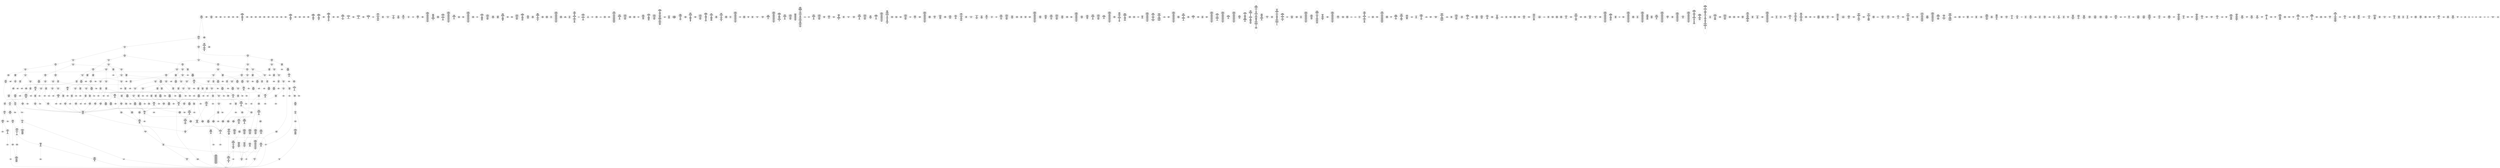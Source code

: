 /* Generated by GvGen v.1.0 (https://www.github.com/stricaud/gvgen) */

digraph G {
compound=true;
   node1 [label="[anywhere]"];
   node2 [label="# 0x0
PUSHX Data
PUSHX Data
MSTORE
PUSHX LogicData
CALLDATASIZE
LT
PUSHX Data
JUMPI
"];
   node3 [label="# 0xd
PUSHX Data
CALLDATALOAD
PUSHX Data
DIV
PUSHX LogicData
GT
PUSHX Data
JUMPI
"];
   node4 [label="# 0x3b
PUSHX LogicData
GT
PUSHX Data
JUMPI
"];
   node5 [label="# 0x46
PUSHX LogicData
GT
PUSHX Data
JUMPI
"];
   node6 [label="# 0x51
PUSHX LogicData
GT
PUSHX Data
JUMPI
"];
   node7 [label="# 0x5c
PUSHX LogicData
EQ
PUSHX Data
JUMPI
"];
   node8 [label="# 0x67
PUSHX LogicData
EQ
PUSHX Data
JUMPI
"];
   node9 [label="# 0x72
PUSHX LogicData
EQ
PUSHX Data
JUMPI
"];
   node10 [label="# 0x7d
PUSHX LogicData
EQ
PUSHX Data
JUMPI
"];
   node11 [label="# 0x88
PUSHX Data
REVERT
"];
   node12 [label="# 0x8c
JUMPDEST
PUSHX LogicData
EQ
PUSHX Data
JUMPI
"];
   node13 [label="# 0x98
PUSHX LogicData
EQ
PUSHX Data
JUMPI
"];
   node14 [label="# 0xa3
PUSHX LogicData
EQ
PUSHX Data
JUMPI
"];
   node15 [label="# 0xae
PUSHX Data
REVERT
"];
   node16 [label="# 0xb2
JUMPDEST
PUSHX LogicData
GT
PUSHX Data
JUMPI
"];
   node17 [label="# 0xbe
PUSHX LogicData
EQ
PUSHX Data
JUMPI
"];
   node18 [label="# 0xc9
PUSHX LogicData
EQ
PUSHX Data
JUMPI
"];
   node19 [label="# 0xd4
PUSHX LogicData
EQ
PUSHX Data
JUMPI
"];
   node20 [label="# 0xdf
PUSHX LogicData
EQ
PUSHX Data
JUMPI
"];
   node21 [label="# 0xea
PUSHX Data
REVERT
"];
   node22 [label="# 0xee
JUMPDEST
PUSHX LogicData
EQ
PUSHX Data
JUMPI
"];
   node23 [label="# 0xfa
PUSHX LogicData
EQ
PUSHX Data
JUMPI
"];
   node24 [label="# 0x105
PUSHX LogicData
EQ
PUSHX Data
JUMPI
"];
   node25 [label="# 0x110
PUSHX Data
REVERT
"];
   node26 [label="# 0x114
JUMPDEST
PUSHX LogicData
GT
PUSHX Data
JUMPI
"];
   node27 [label="# 0x120
PUSHX LogicData
GT
PUSHX Data
JUMPI
"];
   node28 [label="# 0x12b
PUSHX LogicData
EQ
PUSHX Data
JUMPI
"];
   node29 [label="# 0x136
PUSHX LogicData
EQ
PUSHX Data
JUMPI
"];
   node30 [label="# 0x141
PUSHX LogicData
EQ
PUSHX Data
JUMPI
"];
   node31 [label="# 0x14c
PUSHX LogicData
EQ
PUSHX Data
JUMPI
"];
   node32 [label="# 0x157
PUSHX Data
REVERT
"];
   node33 [label="# 0x15b
JUMPDEST
PUSHX LogicData
EQ
PUSHX Data
JUMPI
"];
   node34 [label="# 0x167
PUSHX LogicData
EQ
PUSHX Data
JUMPI
"];
   node35 [label="# 0x172
PUSHX LogicData
EQ
PUSHX Data
JUMPI
"];
   node36 [label="# 0x17d
PUSHX Data
REVERT
"];
   node37 [label="# 0x181
JUMPDEST
PUSHX LogicData
EQ
PUSHX Data
JUMPI
"];
   node38 [label="# 0x18d
PUSHX LogicData
EQ
PUSHX Data
JUMPI
"];
   node39 [label="# 0x198
PUSHX LogicData
EQ
PUSHX Data
JUMPI
"];
   node40 [label="# 0x1a3
PUSHX LogicData
EQ
PUSHX Data
JUMPI
"];
   node41 [label="# 0x1ae
PUSHX LogicData
EQ
PUSHX Data
JUMPI
"];
   node42 [label="# 0x1b9
PUSHX LogicData
EQ
PUSHX Data
JUMPI
"];
   node43 [label="# 0x1c4
PUSHX Data
REVERT
"];
   node44 [label="# 0x1c8
JUMPDEST
PUSHX LogicData
GT
PUSHX Data
JUMPI
"];
   node45 [label="# 0x1d4
PUSHX LogicData
GT
PUSHX Data
JUMPI
"];
   node46 [label="# 0x1df
PUSHX LogicData
GT
PUSHX Data
JUMPI
"];
   node47 [label="# 0x1ea
PUSHX LogicData
EQ
PUSHX Data
JUMPI
"];
   node48 [label="# 0x1f5
PUSHX LogicData
EQ
PUSHX Data
JUMPI
"];
   node49 [label="# 0x200
PUSHX LogicData
EQ
PUSHX Data
JUMPI
"];
   node50 [label="# 0x20b
PUSHX LogicData
EQ
PUSHX Data
JUMPI
"];
   node51 [label="# 0x216
PUSHX Data
REVERT
"];
   node52 [label="# 0x21a
JUMPDEST
PUSHX LogicData
EQ
PUSHX Data
JUMPI
"];
   node53 [label="# 0x226
PUSHX LogicData
EQ
PUSHX Data
JUMPI
"];
   node54 [label="# 0x231
PUSHX LogicData
EQ
PUSHX Data
JUMPI
"];
   node55 [label="# 0x23c
PUSHX Data
REVERT
"];
   node56 [label="# 0x240
JUMPDEST
PUSHX LogicData
GT
PUSHX Data
JUMPI
"];
   node57 [label="# 0x24c
PUSHX LogicData
EQ
PUSHX Data
JUMPI
"];
   node58 [label="# 0x257
PUSHX LogicData
EQ
PUSHX Data
JUMPI
"];
   node59 [label="# 0x262
PUSHX LogicData
EQ
PUSHX Data
JUMPI
"];
   node60 [label="# 0x26d
PUSHX LogicData
EQ
PUSHX Data
JUMPI
"];
   node61 [label="# 0x278
PUSHX Data
REVERT
"];
   node62 [label="# 0x27c
JUMPDEST
PUSHX LogicData
EQ
PUSHX Data
JUMPI
"];
   node63 [label="# 0x288
PUSHX LogicData
EQ
PUSHX Data
JUMPI
"];
   node64 [label="# 0x293
PUSHX LogicData
EQ
PUSHX Data
JUMPI
"];
   node65 [label="# 0x29e
PUSHX Data
REVERT
"];
   node66 [label="# 0x2a2
JUMPDEST
PUSHX LogicData
GT
PUSHX Data
JUMPI
"];
   node67 [label="# 0x2ae
PUSHX LogicData
GT
PUSHX Data
JUMPI
"];
   node68 [label="# 0x2b9
PUSHX LogicData
EQ
PUSHX Data
JUMPI
"];
   node69 [label="# 0x2c4
PUSHX LogicData
EQ
PUSHX Data
JUMPI
"];
   node70 [label="# 0x2cf
PUSHX LogicData
EQ
PUSHX Data
JUMPI
"];
   node71 [label="# 0x2da
PUSHX LogicData
EQ
PUSHX Data
JUMPI
"];
   node72 [label="# 0x2e5
PUSHX Data
REVERT
"];
   node73 [label="# 0x2e9
JUMPDEST
PUSHX LogicData
EQ
PUSHX Data
JUMPI
"];
   node74 [label="# 0x2f5
PUSHX LogicData
EQ
PUSHX Data
JUMPI
"];
   node75 [label="# 0x300
PUSHX LogicData
EQ
PUSHX Data
JUMPI
"];
   node76 [label="# 0x30b
PUSHX Data
REVERT
"];
   node77 [label="# 0x30f
JUMPDEST
PUSHX LogicData
EQ
PUSHX Data
JUMPI
"];
   node78 [label="# 0x31b
PUSHX LogicData
EQ
PUSHX Data
JUMPI
"];
   node79 [label="# 0x326
PUSHX LogicData
EQ
PUSHX Data
JUMPI
"];
   node80 [label="# 0x331
PUSHX LogicData
EQ
PUSHX Data
JUMPI
"];
   node81 [label="# 0x33c
PUSHX LogicData
EQ
PUSHX Data
JUMPI
"];
   node82 [label="# 0x347
PUSHX LogicData
EQ
PUSHX Data
JUMPI
"];
   node83 [label="# 0x352
PUSHX Data
REVERT
"];
   node84 [label="# 0x356
JUMPDEST
CALLDATASIZE
PUSHX Data
JUMPI
"];
   node85 [label="# 0x35c
PUSHX Data
CALLER
PUSHX Data
MLOAD
PUSHX ArithData
PUSHX ArithData
PUSHX ArithData
EXP
SUB
AND
MSTORE
CALLVALUE
PUSHX ArithData
ADD
MSTORE
ADD
PUSHX MemData
MLOAD
SUB
LOGX
STOP
"];
   node86 [label="# 0x39f
JUMPDEST
PUSHX Data
REVERT
"];
   node87 [label="# 0x3a4
JUMPDEST
CALLVALUE
ISZERO
PUSHX Data
JUMPI
"];
   node88 [label="# 0x3ac
PUSHX Data
REVERT
"];
   node89 [label="# 0x3b0
JUMPDEST
PUSHX Data
PUSHX Data
CALLDATASIZE
PUSHX Data
PUSHX Data
JUMP
"];
   node90 [label="# 0x3bf
JUMPDEST
PUSHX Data
JUMP
"];
   node91 [label="# 0x3c4
JUMPDEST
PUSHX MemData
MLOAD
ISZERO
ISZERO
MSTORE
PUSHX ArithData
ADD
"];
   node92 [label="# 0x3d0
JUMPDEST
PUSHX MemData
MLOAD
SUB
RETURN
"];
   node93 [label="# 0x3d9
JUMPDEST
CALLVALUE
ISZERO
PUSHX Data
JUMPI
"];
   node94 [label="# 0x3e1
PUSHX Data
REVERT
"];
   node95 [label="# 0x3e5
JUMPDEST
PUSHX Data
PUSHX Data
JUMP
"];
   node96 [label="# 0x3ee
JUMPDEST
PUSHX MemData
MLOAD
PUSHX Data
PUSHX Data
JUMP
"];
   node97 [label="# 0x3fb
JUMPDEST
CALLVALUE
ISZERO
PUSHX Data
JUMPI
"];
   node98 [label="# 0x403
PUSHX Data
REVERT
"];
   node99 [label="# 0x407
JUMPDEST
PUSHX Data
PUSHX Data
CALLDATASIZE
PUSHX Data
PUSHX Data
JUMP
"];
   node100 [label="# 0x416
JUMPDEST
PUSHX Data
JUMP
"];
   node101 [label="# 0x41b
JUMPDEST
PUSHX MemData
MLOAD
PUSHX ArithData
PUSHX ArithData
PUSHX ArithData
EXP
SUB
AND
MSTORE
PUSHX ArithData
ADD
PUSHX Data
JUMP
"];
   node102 [label="# 0x433
JUMPDEST
CALLVALUE
ISZERO
PUSHX Data
JUMPI
"];
   node103 [label="# 0x43b
PUSHX Data
REVERT
"];
   node104 [label="# 0x43f
JUMPDEST
PUSHX Data
PUSHX Data
CALLDATASIZE
PUSHX Data
PUSHX Data
JUMP
"];
   node105 [label="# 0x44e
JUMPDEST
PUSHX Data
JUMP
"];
   node106 [label="# 0x453
JUMPDEST
STOP
"];
   node107 [label="# 0x455
JUMPDEST
CALLVALUE
ISZERO
PUSHX Data
JUMPI
"];
   node108 [label="# 0x45d
PUSHX Data
REVERT
"];
   node109 [label="# 0x461
JUMPDEST
PUSHX Data
PUSHX Data
JUMP
"];
   node110 [label="# 0x46a
JUMPDEST
PUSHX MemData
MLOAD
MSTORE
PUSHX ArithData
ADD
PUSHX Data
JUMP
"];
   node111 [label="# 0x478
JUMPDEST
CALLVALUE
ISZERO
PUSHX Data
JUMPI
"];
   node112 [label="# 0x480
PUSHX Data
REVERT
"];
   node113 [label="# 0x484
JUMPDEST
PUSHX Data
PUSHX Data
CALLDATASIZE
PUSHX Data
PUSHX Data
JUMP
"];
   node114 [label="# 0x493
JUMPDEST
PUSHX Data
JUMP
"];
   node115 [label="# 0x498
JUMPDEST
CALLVALUE
ISZERO
PUSHX Data
JUMPI
"];
   node116 [label="# 0x4a0
PUSHX Data
REVERT
"];
   node117 [label="# 0x4a4
JUMPDEST
PUSHX Data
PUSHX Data
JUMP
"];
   node118 [label="# 0x4ad
JUMPDEST
CALLVALUE
ISZERO
PUSHX Data
JUMPI
"];
   node119 [label="# 0x4b5
PUSHX Data
REVERT
"];
   node120 [label="# 0x4b9
JUMPDEST
PUSHX Data
PUSHX StorData
SLOAD
JUMP
"];
   node121 [label="# 0x4c3
JUMPDEST
CALLVALUE
ISZERO
PUSHX Data
JUMPI
"];
   node122 [label="# 0x4cb
PUSHX Data
REVERT
"];
   node123 [label="# 0x4cf
JUMPDEST
PUSHX Data
PUSHX StorData
SLOAD
JUMP
"];
   node124 [label="# 0x4d9
JUMPDEST
CALLVALUE
ISZERO
PUSHX Data
JUMPI
"];
   node125 [label="# 0x4e1
PUSHX Data
REVERT
"];
   node126 [label="# 0x4e5
JUMPDEST
PUSHX Data
PUSHX Data
CALLDATASIZE
PUSHX Data
PUSHX Data
JUMP
"];
   node127 [label="# 0x4f4
JUMPDEST
PUSHX Data
JUMP
"];
   node128 [label="# 0x4f9
JUMPDEST
CALLVALUE
ISZERO
PUSHX Data
JUMPI
"];
   node129 [label="# 0x501
PUSHX Data
REVERT
"];
   node130 [label="# 0x505
JUMPDEST
PUSHX Data
PUSHX Data
CALLDATASIZE
PUSHX Data
PUSHX Data
JUMP
"];
   node131 [label="# 0x514
JUMPDEST
PUSHX Data
JUMP
"];
   node132 [label="# 0x519
JUMPDEST
CALLVALUE
ISZERO
PUSHX Data
JUMPI
"];
   node133 [label="# 0x521
PUSHX Data
REVERT
"];
   node134 [label="# 0x525
JUMPDEST
PUSHX Data
PUSHX StorData
SLOAD
JUMP
"];
   node135 [label="# 0x52f
JUMPDEST
CALLVALUE
ISZERO
PUSHX Data
JUMPI
"];
   node136 [label="# 0x537
PUSHX Data
REVERT
"];
   node137 [label="# 0x53b
JUMPDEST
PUSHX StorData
SLOAD
PUSHX Data
JUMP
"];
   node138 [label="# 0x544
JUMPDEST
CALLVALUE
ISZERO
PUSHX Data
JUMPI
"];
   node139 [label="# 0x54c
PUSHX Data
REVERT
"];
   node140 [label="# 0x550
JUMPDEST
PUSHX Data
PUSHX Data
JUMP
"];
   node141 [label="# 0x559
JUMPDEST
CALLVALUE
ISZERO
PUSHX Data
JUMPI
"];
   node142 [label="# 0x561
PUSHX Data
REVERT
"];
   node143 [label="# 0x565
JUMPDEST
PUSHX Data
PUSHX Data
CALLDATASIZE
PUSHX Data
PUSHX Data
JUMP
"];
   node144 [label="# 0x574
JUMPDEST
PUSHX ArithData
PUSHX ArithData
PUSHX ArithData
EXP
SUB
AND
PUSHX Data
MSTORE
PUSHX Data
PUSHX Data
MSTORE
PUSHX Data
SHA3
AND
MSTORE
MSTORE
SHA3
SLOAD
JUMP
"];
   node145 [label="# 0x59f
JUMPDEST
PUSHX Data
PUSHX Data
CALLDATASIZE
PUSHX Data
PUSHX Data
JUMP
"];
   node146 [label="# 0x5ad
JUMPDEST
PUSHX Data
JUMP
"];
   node147 [label="# 0x5b2
JUMPDEST
CALLVALUE
ISZERO
PUSHX Data
JUMPI
"];
   node148 [label="# 0x5ba
PUSHX Data
REVERT
"];
   node149 [label="# 0x5be
JUMPDEST
PUSHX Data
PUSHX Data
CALLDATASIZE
PUSHX Data
PUSHX Data
JUMP
"];
   node150 [label="# 0x5cd
JUMPDEST
PUSHX Data
JUMP
"];
   node151 [label="# 0x5d2
JUMPDEST
CALLVALUE
ISZERO
PUSHX Data
JUMPI
"];
   node152 [label="# 0x5da
PUSHX Data
REVERT
"];
   node153 [label="# 0x5de
JUMPDEST
PUSHX Data
PUSHX Data
CALLDATASIZE
PUSHX Data
PUSHX Data
JUMP
"];
   node154 [label="# 0x5ed
JUMPDEST
PUSHX Data
JUMP
"];
   node155 [label="# 0x5f2
JUMPDEST
CALLVALUE
ISZERO
PUSHX Data
JUMPI
"];
   node156 [label="# 0x5fa
PUSHX Data
REVERT
"];
   node157 [label="# 0x5fe
JUMPDEST
PUSHX Data
PUSHX Data
CALLDATASIZE
PUSHX Data
PUSHX Data
JUMP
"];
   node158 [label="# 0x60d
JUMPDEST
PUSHX Data
JUMP
"];
   node159 [label="# 0x612
JUMPDEST
CALLVALUE
ISZERO
PUSHX Data
JUMPI
"];
   node160 [label="# 0x61a
PUSHX Data
REVERT
"];
   node161 [label="# 0x61e
JUMPDEST
PUSHX StorData
SLOAD
PUSHX ArithData
PUSHX ArithData
EXP
DIV
PUSHX BitData
AND
PUSHX Data
JUMP
"];
   node162 [label="# 0x631
JUMPDEST
CALLVALUE
ISZERO
PUSHX Data
JUMPI
"];
   node163 [label="# 0x639
PUSHX Data
REVERT
"];
   node164 [label="# 0x63d
JUMPDEST
PUSHX Data
PUSHX StorData
SLOAD
JUMP
"];
   node165 [label="# 0x647
JUMPDEST
CALLVALUE
ISZERO
PUSHX Data
JUMPI
"];
   node166 [label="# 0x64f
PUSHX Data
REVERT
"];
   node167 [label="# 0x653
JUMPDEST
PUSHX Data
PUSHX Data
CALLDATASIZE
PUSHX Data
PUSHX Data
JUMP
"];
   node168 [label="# 0x662
JUMPDEST
PUSHX Data
JUMP
"];
   node169 [label="# 0x667
JUMPDEST
CALLVALUE
ISZERO
PUSHX Data
JUMPI
"];
   node170 [label="# 0x66f
PUSHX Data
REVERT
"];
   node171 [label="# 0x673
JUMPDEST
PUSHX Data
PUSHX Data
JUMP
"];
   node172 [label="# 0x67c
JUMPDEST
CALLVALUE
ISZERO
PUSHX Data
JUMPI
"];
   node173 [label="# 0x684
PUSHX Data
REVERT
"];
   node174 [label="# 0x688
JUMPDEST
PUSHX Data
PUSHX StorData
SLOAD
JUMP
"];
   node175 [label="# 0x692
JUMPDEST
CALLVALUE
ISZERO
PUSHX Data
JUMPI
"];
   node176 [label="# 0x69a
PUSHX Data
REVERT
"];
   node177 [label="# 0x69e
JUMPDEST
PUSHX Data
PUSHX Data
CALLDATASIZE
PUSHX Data
PUSHX Data
JUMP
"];
   node178 [label="# 0x6ad
JUMPDEST
PUSHX Data
JUMP
"];
   node179 [label="# 0x6b2
JUMPDEST
CALLVALUE
ISZERO
PUSHX Data
JUMPI
"];
   node180 [label="# 0x6ba
PUSHX Data
REVERT
"];
   node181 [label="# 0x6be
JUMPDEST
PUSHX Data
PUSHX Data
JUMP
"];
   node182 [label="# 0x6c7
JUMPDEST
CALLVALUE
ISZERO
PUSHX Data
JUMPI
"];
   node183 [label="# 0x6cf
PUSHX Data
REVERT
"];
   node184 [label="# 0x6d3
JUMPDEST
PUSHX Data
PUSHX Data
CALLDATASIZE
PUSHX Data
PUSHX Data
JUMP
"];
   node185 [label="# 0x6e2
JUMPDEST
PUSHX Data
JUMP
"];
   node186 [label="# 0x6e7
JUMPDEST
CALLVALUE
ISZERO
PUSHX Data
JUMPI
"];
   node187 [label="# 0x6ef
PUSHX Data
REVERT
"];
   node188 [label="# 0x6f3
JUMPDEST
PUSHX Data
PUSHX Data
CALLDATASIZE
PUSHX Data
PUSHX Data
JUMP
"];
   node189 [label="# 0x702
JUMPDEST
PUSHX Data
JUMP
"];
   node190 [label="# 0x707
JUMPDEST
CALLVALUE
ISZERO
PUSHX Data
JUMPI
"];
   node191 [label="# 0x70f
PUSHX Data
REVERT
"];
   node192 [label="# 0x713
JUMPDEST
PUSHX Data
PUSHX Data
CALLDATASIZE
PUSHX Data
PUSHX Data
JUMP
"];
   node193 [label="# 0x722
JUMPDEST
PUSHX Data
JUMP
"];
   node194 [label="# 0x727
JUMPDEST
CALLVALUE
ISZERO
PUSHX Data
JUMPI
"];
   node195 [label="# 0x72f
PUSHX Data
REVERT
"];
   node196 [label="# 0x733
JUMPDEST
PUSHX Data
PUSHX Data
JUMP
"];
   node197 [label="# 0x73c
JUMPDEST
CALLVALUE
ISZERO
PUSHX Data
JUMPI
"];
   node198 [label="# 0x744
PUSHX Data
REVERT
"];
   node199 [label="# 0x748
JUMPDEST
PUSHX Data
PUSHX Data
CALLDATASIZE
PUSHX Data
PUSHX Data
JUMP
"];
   node200 [label="# 0x757
JUMPDEST
PUSHX Data
JUMP
"];
   node201 [label="# 0x75c
JUMPDEST
CALLVALUE
ISZERO
PUSHX Data
JUMPI
"];
   node202 [label="# 0x764
PUSHX Data
REVERT
"];
   node203 [label="# 0x768
JUMPDEST
PUSHX Data
PUSHX Data
JUMP
"];
   node204 [label="# 0x771
JUMPDEST
CALLVALUE
ISZERO
PUSHX Data
JUMPI
"];
   node205 [label="# 0x779
PUSHX Data
REVERT
"];
   node206 [label="# 0x77d
JUMPDEST
PUSHX StorData
SLOAD
PUSHX ArithData
PUSHX ArithData
PUSHX ArithData
EXP
SUB
AND
PUSHX Data
JUMP
"];
   node207 [label="# 0x78f
JUMPDEST
CALLVALUE
ISZERO
PUSHX Data
JUMPI
"];
   node208 [label="# 0x797
PUSHX Data
REVERT
"];
   node209 [label="# 0x79b
JUMPDEST
PUSHX Data
PUSHX StorData
SLOAD
JUMP
"];
   node210 [label="# 0x7a5
JUMPDEST
CALLVALUE
ISZERO
PUSHX Data
JUMPI
"];
   node211 [label="# 0x7ad
PUSHX Data
REVERT
"];
   node212 [label="# 0x7b1
JUMPDEST
PUSHX Data
PUSHX Data
JUMP
"];
   node213 [label="# 0x7ba
JUMPDEST
CALLVALUE
ISZERO
PUSHX Data
JUMPI
"];
   node214 [label="# 0x7c2
PUSHX Data
REVERT
"];
   node215 [label="# 0x7c6
JUMPDEST
PUSHX Data
PUSHX Data
CALLDATASIZE
PUSHX Data
PUSHX Data
JUMP
"];
   node216 [label="# 0x7d5
JUMPDEST
PUSHX ArithData
PUSHX ArithData
PUSHX ArithData
EXP
SUB
AND
PUSHX Data
MSTORE
PUSHX Data
PUSHX Data
MSTORE
PUSHX Data
SHA3
SLOAD
JUMP
"];
   node217 [label="# 0x7f0
JUMPDEST
CALLVALUE
ISZERO
PUSHX Data
JUMPI
"];
   node218 [label="# 0x7f8
PUSHX Data
REVERT
"];
   node219 [label="# 0x7fc
JUMPDEST
PUSHX Data
PUSHX Data
JUMP
"];
   node220 [label="# 0x805
JUMPDEST
CALLVALUE
ISZERO
PUSHX Data
JUMPI
"];
   node221 [label="# 0x80d
PUSHX Data
REVERT
"];
   node222 [label="# 0x811
JUMPDEST
PUSHX Data
PUSHX Data
CALLDATASIZE
PUSHX Data
PUSHX Data
JUMP
"];
   node223 [label="# 0x820
JUMPDEST
PUSHX Data
JUMP
"];
   node224 [label="# 0x825
JUMPDEST
CALLVALUE
ISZERO
PUSHX Data
JUMPI
"];
   node225 [label="# 0x82d
PUSHX Data
REVERT
"];
   node226 [label="# 0x831
JUMPDEST
PUSHX Data
PUSHX Data
CALLDATASIZE
PUSHX Data
PUSHX Data
JUMP
"];
   node227 [label="# 0x840
JUMPDEST
PUSHX Data
JUMP
"];
   node228 [label="# 0x845
JUMPDEST
CALLVALUE
ISZERO
PUSHX Data
JUMPI
"];
   node229 [label="# 0x84d
PUSHX Data
REVERT
"];
   node230 [label="# 0x851
JUMPDEST
PUSHX Data
PUSHX StorData
SLOAD
JUMP
"];
   node231 [label="# 0x85b
JUMPDEST
CALLVALUE
ISZERO
PUSHX Data
JUMPI
"];
   node232 [label="# 0x863
PUSHX Data
REVERT
"];
   node233 [label="# 0x867
JUMPDEST
PUSHX Data
PUSHX Data
CALLDATASIZE
PUSHX Data
PUSHX Data
JUMP
"];
   node234 [label="# 0x876
JUMPDEST
PUSHX Data
JUMP
"];
   node235 [label="# 0x87b
JUMPDEST
CALLVALUE
ISZERO
PUSHX Data
JUMPI
"];
   node236 [label="# 0x883
PUSHX Data
REVERT
"];
   node237 [label="# 0x887
JUMPDEST
PUSHX Data
PUSHX Data
CALLDATASIZE
PUSHX Data
PUSHX Data
JUMP
"];
   node238 [label="# 0x896
JUMPDEST
PUSHX Data
JUMP
"];
   node239 [label="# 0x89b
JUMPDEST
CALLVALUE
ISZERO
PUSHX Data
JUMPI
"];
   node240 [label="# 0x8a3
PUSHX Data
REVERT
"];
   node241 [label="# 0x8a7
JUMPDEST
PUSHX Data
PUSHX Data
CALLDATASIZE
PUSHX Data
PUSHX Data
JUMP
"];
   node242 [label="# 0x8b6
JUMPDEST
PUSHX ArithData
PUSHX ArithData
PUSHX ArithData
EXP
SUB
AND
PUSHX Data
MSTORE
PUSHX Data
PUSHX Data
MSTORE
PUSHX Data
SHA3
SLOAD
JUMP
"];
   node243 [label="# 0x8d1
JUMPDEST
CALLVALUE
ISZERO
PUSHX Data
JUMPI
"];
   node244 [label="# 0x8d9
PUSHX Data
REVERT
"];
   node245 [label="# 0x8dd
JUMPDEST
PUSHX StorData
SLOAD
PUSHX Data
JUMP
"];
   node246 [label="# 0x8e6
JUMPDEST
CALLVALUE
ISZERO
PUSHX Data
JUMPI
"];
   node247 [label="# 0x8ee
PUSHX Data
REVERT
"];
   node248 [label="# 0x8f2
JUMPDEST
PUSHX Data
PUSHX Data
JUMP
"];
   node249 [label="# 0x8fb
JUMPDEST
CALLVALUE
ISZERO
PUSHX Data
JUMPI
"];
   node250 [label="# 0x903
PUSHX Data
REVERT
"];
   node251 [label="# 0x907
JUMPDEST
PUSHX Data
PUSHX StorData
SLOAD
JUMP
"];
   node252 [label="# 0x911
JUMPDEST
CALLVALUE
ISZERO
PUSHX Data
JUMPI
"];
   node253 [label="# 0x919
PUSHX Data
REVERT
"];
   node254 [label="# 0x91d
JUMPDEST
PUSHX Data
PUSHX Data
CALLDATASIZE
PUSHX Data
PUSHX Data
JUMP
"];
   node255 [label="# 0x92c
JUMPDEST
PUSHX ArithData
PUSHX ArithData
PUSHX ArithData
EXP
SUB
AND
PUSHX Data
MSTORE
PUSHX Data
PUSHX Data
MSTORE
PUSHX Data
SHA3
SLOAD
JUMP
"];
   node256 [label="# 0x947
JUMPDEST
PUSHX Data
PUSHX Data
CALLDATASIZE
PUSHX Data
PUSHX Data
JUMP
"];
   node257 [label="# 0x955
JUMPDEST
PUSHX Data
JUMP
"];
   node258 [label="# 0x95a
JUMPDEST
CALLVALUE
ISZERO
PUSHX Data
JUMPI
"];
   node259 [label="# 0x962
PUSHX Data
REVERT
"];
   node260 [label="# 0x966
JUMPDEST
PUSHX Data
PUSHX StorData
SLOAD
JUMP
"];
   node261 [label="# 0x970
JUMPDEST
CALLVALUE
ISZERO
PUSHX Data
JUMPI
"];
   node262 [label="# 0x978
PUSHX Data
REVERT
"];
   node263 [label="# 0x97c
JUMPDEST
PUSHX StorData
SLOAD
PUSHX Data
JUMP
"];
   node264 [label="# 0x985
JUMPDEST
CALLVALUE
ISZERO
PUSHX Data
JUMPI
"];
   node265 [label="# 0x98d
PUSHX Data
REVERT
"];
   node266 [label="# 0x991
JUMPDEST
PUSHX Data
PUSHX Data
CALLDATASIZE
PUSHX Data
PUSHX Data
JUMP
"];
   node267 [label="# 0x9a0
JUMPDEST
PUSHX ArithData
PUSHX ArithData
PUSHX ArithData
EXP
SUB
AND
PUSHX Data
MSTORE
PUSHX Data
PUSHX Data
MSTORE
PUSHX Data
SHA3
AND
MSTORE
MSTORE
SHA3
SLOAD
PUSHX BitData
AND
JUMP
"];
   node268 [label="# 0x9ce
JUMPDEST
PUSHX Data
PUSHX Data
CALLDATASIZE
PUSHX Data
PUSHX Data
JUMP
"];
   node269 [label="# 0x9dc
JUMPDEST
PUSHX Data
JUMP
"];
   node270 [label="# 0x9e1
JUMPDEST
CALLVALUE
ISZERO
PUSHX Data
JUMPI
"];
   node271 [label="# 0x9e9
PUSHX Data
REVERT
"];
   node272 [label="# 0x9ed
JUMPDEST
PUSHX Data
PUSHX Data
CALLDATASIZE
PUSHX Data
PUSHX Data
JUMP
"];
   node273 [label="# 0x9fc
JUMPDEST
PUSHX Data
JUMP
"];
   node274 [label="# 0xa01
JUMPDEST
CALLVALUE
ISZERO
PUSHX Data
JUMPI
"];
   node275 [label="# 0xa09
PUSHX Data
REVERT
"];
   node276 [label="# 0xa0d
JUMPDEST
PUSHX Data
PUSHX StorData
SLOAD
JUMP
"];
   node277 [label="# 0xa17
JUMPDEST
PUSHX Data
PUSHX ArithData
PUSHX ArithData
PUSHX ArithData
EXP
SUB
NOT
AND
PUSHX LogicData
EQ
PUSHX Data
JUMPI
"];
   node278 [label="# 0xa4c
PUSHX ArithData
PUSHX ArithData
PUSHX ArithData
EXP
SUB
NOT
AND
PUSHX LogicData
EQ
"];
   node279 [label="# 0xa7a
JUMPDEST
PUSHX Data
JUMPI
"];
   node280 [label="# 0xa80
PUSHX ArithData
PUSHX ArithData
PUSHX ArithData
EXP
SUB
NOT
AND
PUSHX LogicData
EQ
"];
   node281 [label="# 0xaae
JUMPDEST
PUSHX Data
JUMPI
"];
   node282 [label="# 0xab4
PUSHX LogicData
PUSHX ArithData
PUSHX ArithData
PUSHX ArithData
EXP
SUB
NOT
AND
EQ
"];
   node283 [label="# 0xae2
JUMPDEST
JUMP
"];
   node284 [label="# 0xae8
JUMPDEST
PUSHX Data
PUSHX StorData
SLOAD
PUSHX Data
PUSHX Data
JUMP
"];
   node285 [label="# 0xaf7
JUMPDEST
PUSHX ArithData
ADD
PUSHX ArithData
DIV
MUL
PUSHX ArithData
ADD
PUSHX MemData
MLOAD
ADD
PUSHX Data
MSTORE
MSTORE
PUSHX ArithData
ADD
SLOAD
PUSHX Data
PUSHX Data
JUMP
"];
   node286 [label="# 0xb23
JUMPDEST
ISZERO
PUSHX Data
JUMPI
"];
   node287 [label="# 0xb2a
PUSHX LogicData
LT
PUSHX Data
JUMPI
"];
   node288 [label="# 0xb32
PUSHX ArithData
SLOAD
DIV
MUL
MSTORE
PUSHX ArithData
ADD
PUSHX Data
JUMP
"];
   node289 [label="# 0xb45
JUMPDEST
ADD
PUSHX Data
MSTORE
PUSHX Data
PUSHX Data
SHA3
"];
   node290 [label="# 0xb53
JUMPDEST
SLOAD
MSTORE
PUSHX ArithData
ADD
PUSHX ArithData
ADD
GT
PUSHX Data
JUMPI
"];
   node291 [label="# 0xb67
SUB
PUSHX BitData
AND
ADD
"];
   node292 [label="# 0xb70
JUMPDEST
JUMP
"];
   node293 [label="# 0xb7a
JUMPDEST
PUSHX Data
PUSHX Data
PUSHX StorData
SLOAD
GT
JUMP
"];
   node294 [label="# 0xb87
JUMPDEST
PUSHX Data
JUMPI
"];
   node295 [label="# 0xb8c
PUSHX MemData
MLOAD
PUSHX ArithData
PUSHX ArithData
EXP
PUSHX ArithData
MUL
MSTORE
PUSHX Data
PUSHX ArithData
ADD
MSTORE
PUSHX Data
PUSHX ArithData
ADD
MSTORE
PUSHX Data
PUSHX ArithData
ADD
MSTORE
PUSHX Data
PUSHX ArithData
ADD
MSTORE
PUSHX ArithData
ADD
"];
   node296 [label="# 0xbf8
JUMPDEST
PUSHX MemData
MLOAD
SUB
REVERT
"];
   node297 [label="# 0xc01
JUMPDEST
PUSHX Data
MSTORE
PUSHX Data
PUSHX Data
MSTORE
PUSHX Data
SHA3
SLOAD
PUSHX ArithData
PUSHX ArithData
PUSHX ArithData
EXP
SUB
AND
JUMP
"];
   node298 [label="# 0xc1d
JUMPDEST
PUSHX Data
PUSHX Data
PUSHX Data
JUMP
"];
   node299 [label="# 0xc28
JUMPDEST
PUSHX ArithData
PUSHX ArithData
PUSHX ArithData
EXP
SUB
AND
PUSHX ArithData
PUSHX ArithData
PUSHX ArithData
EXP
SUB
AND
EQ
ISZERO
PUSHX Data
JUMPI
"];
   node300 [label="# 0xc45
PUSHX MemData
MLOAD
PUSHX ArithData
PUSHX ArithData
EXP
PUSHX ArithData
MUL
MSTORE
PUSHX Data
PUSHX ArithData
ADD
MSTORE
PUSHX Data
PUSHX ArithData
ADD
MSTORE
PUSHX Data
PUSHX ArithData
ADD
MSTORE
PUSHX Data
PUSHX ArithData
ADD
MSTORE
PUSHX ArithData
ADD
PUSHX Data
JUMP
"];
   node301 [label="# 0xcb5
JUMPDEST
CALLER
PUSHX ArithData
PUSHX ArithData
PUSHX ArithData
EXP
SUB
AND
EQ
PUSHX Data
JUMPI
"];
   node302 [label="# 0xcc7
PUSHX Data
CALLER
PUSHX Data
JUMP
"];
   node303 [label="# 0xcd1
JUMPDEST
PUSHX Data
JUMPI
"];
   node304 [label="# 0xcd6
PUSHX MemData
MLOAD
PUSHX ArithData
PUSHX ArithData
EXP
PUSHX ArithData
MUL
MSTORE
PUSHX Data
PUSHX ArithData
ADD
MSTORE
PUSHX Data
PUSHX ArithData
ADD
MSTORE
PUSHX Data
PUSHX ArithData
ADD
MSTORE
PUSHX Data
PUSHX ArithData
ADD
MSTORE
PUSHX ArithData
ADD
PUSHX Data
JUMP
"];
   node305 [label="# 0xd46
JUMPDEST
PUSHX Data
PUSHX Data
JUMP
"];
   node306 [label="# 0xd51
JUMPDEST
JUMP
"];
   node307 [label="# 0xd56
JUMPDEST
PUSHX Data
PUSHX Data
PUSHX StorData
SLOAD
PUSHX Data
PUSHX Data
JUMP
"];
   node308 [label="# 0xd67
JUMPDEST
JUMP
"];
   node309 [label="# 0xd6c
JUMPDEST
PUSHX ArithData
PUSHX ArithData
PUSHX ArithData
EXP
SUB
AND
PUSHX Data
MSTORE
PUSHX Data
PUSHX Data
MSTORE
PUSHX Data
SHA3
SLOAD
PUSHX Data
JUMPI
"];
   node310 [label="# 0xd8a
PUSHX MemData
MLOAD
PUSHX ArithData
PUSHX ArithData
EXP
PUSHX ArithData
MUL
MSTORE
PUSHX ArithData
ADD
PUSHX Data
PUSHX Data
JUMP
"];
   node311 [label="# 0xda4
JUMPDEST
PUSHX Data
PUSHX Data
PUSHX StorData
SLOAD
JUMP
"];
   node312 [label="# 0xdaf
JUMPDEST
PUSHX Data
ADDRESS
BALANCE
PUSHX Data
JUMP
"];
   node313 [label="# 0xdba
JUMPDEST
PUSHX Data
PUSHX Data
PUSHX Data
PUSHX ArithData
PUSHX ArithData
PUSHX ArithData
EXP
SUB
AND
PUSHX Data
MSTORE
PUSHX Data
PUSHX Data
MSTORE
PUSHX Data
SHA3
SLOAD
JUMP
"];
   node314 [label="# 0xde2
JUMPDEST
PUSHX Data
JUMP
"];
   node315 [label="# 0xde7
JUMPDEST
PUSHX Data
JUMPI
"];
   node316 [label="# 0xdef
PUSHX MemData
MLOAD
PUSHX ArithData
PUSHX ArithData
EXP
PUSHX ArithData
MUL
MSTORE
PUSHX ArithData
ADD
PUSHX Data
PUSHX Data
JUMP
"];
   node317 [label="# 0xe09
JUMPDEST
PUSHX ArithData
PUSHX ArithData
PUSHX ArithData
EXP
SUB
AND
PUSHX Data
MSTORE
PUSHX Data
PUSHX Data
MSTORE
PUSHX Data
SHA3
SLOAD
PUSHX Data
PUSHX Data
JUMP
"];
   node318 [label="# 0xe31
JUMPDEST
SSTORE
PUSHX StorData
PUSHX Data
SLOAD
PUSHX Data
PUSHX Data
JUMP
"];
   node319 [label="# 0xe4a
JUMPDEST
SSTORE
PUSHX Data
PUSHX Data
JUMP
"];
   node320 [label="# 0xe5a
JUMPDEST
PUSHX Data
MLOAD
PUSHX ArithData
PUSHX ArithData
PUSHX ArithData
EXP
SUB
AND
MSTORE
PUSHX ArithData
ADD
MSTORE
PUSHX Data
ADD
PUSHX MemData
MLOAD
SUB
LOGX
JUMP
"];
   node321 [label="# 0xea1
JUMPDEST
PUSHX Data
PUSHX StorData
SLOAD
PUSHX LogicData
EQ
ISZERO
ISZERO
PUSHX Data
JUMPI
"];
   node322 [label="# 0xeb1
TIMESTAMP
PUSHX StorData
SLOAD
LT
JUMP
"];
   node323 [label="# 0xebb
JUMPDEST
PUSHX Data
PUSHX Data
JUMP
"];
   node324 [label="# 0xec6
JUMPDEST
PUSHX Data
PUSHX Data
PUSHX Data
JUMP
"];
   node325 [label="# 0xed1
JUMPDEST
LT
PUSHX Data
JUMPI
"];
   node326 [label="# 0xed8
PUSHX MemData
MLOAD
PUSHX ArithData
PUSHX ArithData
EXP
PUSHX ArithData
MUL
MSTORE
PUSHX Data
PUSHX ArithData
ADD
MSTORE
PUSHX Data
PUSHX ArithData
ADD
MSTORE
PUSHX Data
PUSHX ArithData
ADD
MSTORE
PUSHX Data
PUSHX ArithData
ADD
MSTORE
PUSHX ArithData
ADD
PUSHX Data
JUMP
"];
   node327 [label="# 0xf48
JUMPDEST
PUSHX Data
PUSHX Data
PUSHX Data
JUMP
"];
   node328 [label="# 0xf52
JUMPDEST
PUSHX Data
PUSHX Data
"];
   node329 [label="# 0xf5a
JUMPDEST
LT
ISZERO
PUSHX Data
JUMPI
"];
   node330 [label="# 0xf63
PUSHX Data
MSTORE
PUSHX Data
PUSHX ArithData
MSTORE
PUSHX Data
SHA3
MLOAD
ADD
MSTORE
SLOAD
PUSHX ArithData
PUSHX ArithData
PUSHX ArithData
EXP
SUB
AND
MSTORE
PUSHX ArithData
PUSHX ArithData
EXP
DIV
PUSHX BitData
AND
ADD
MSTORE
ISZERO
PUSHX Data
JUMPI
"];
   node331 [label="# 0xfa9
MLOAD
"];
   node332 [label="# 0xfad
JUMPDEST
PUSHX ArithData
PUSHX ArithData
PUSHX ArithData
EXP
SUB
AND
PUSHX ArithData
PUSHX ArithData
PUSHX ArithData
EXP
SUB
AND
EQ
ISZERO
PUSHX Data
JUMPI
"];
   node333 [label="# 0xfc8
EQ
ISZERO
PUSHX Data
JUMPI
"];
   node334 [label="# 0xfd0
PUSHX Data
JUMP
"];
   node335 [label="# 0xfdb
JUMPDEST
PUSHX Data
PUSHX Data
JUMP
"];
   node336 [label="# 0xfe5
JUMPDEST
"];
   node337 [label="# 0xfe9
JUMPDEST
PUSHX Data
PUSHX Data
JUMP
"];
   node338 [label="# 0xff4
JUMPDEST
PUSHX Data
JUMP
"];
   node339 [label="# 0xffc
JUMPDEST
PUSHX MemData
MLOAD
PUSHX ArithData
PUSHX ArithData
EXP
PUSHX ArithData
MUL
MSTORE
PUSHX Data
PUSHX ArithData
ADD
MSTORE
PUSHX Data
PUSHX ArithData
ADD
MSTORE
PUSHX Data
PUSHX ArithData
ADD
MSTORE
PUSHX Data
PUSHX ArithData
ADD
MSTORE
PUSHX ArithData
ADD
PUSHX Data
JUMP
"];
   node340 [label="# 0x106e
JUMPDEST
PUSHX StorData
SLOAD
PUSHX ArithData
PUSHX ArithData
PUSHX ArithData
EXP
SUB
AND
CALLER
EQ
PUSHX Data
JUMPI
"];
   node341 [label="# 0x1081
PUSHX MemData
MLOAD
PUSHX ArithData
PUSHX ArithData
EXP
PUSHX ArithData
MUL
MSTORE
PUSHX ArithData
ADD
PUSHX Data
PUSHX Data
JUMP
"];
   node342 [label="# 0x109b
JUMPDEST
PUSHX Data
PUSHX Data
JUMP
"];
   node343 [label="# 0x10a3
JUMPDEST
JUMP
"];
   node344 [label="# 0x10a5
JUMPDEST
PUSHX StorData
SLOAD
PUSHX ArithData
PUSHX ArithData
PUSHX ArithData
EXP
SUB
AND
CALLER
EQ
PUSHX Data
JUMPI
"];
   node345 [label="# 0x10b8
PUSHX MemData
MLOAD
PUSHX ArithData
PUSHX ArithData
EXP
PUSHX ArithData
MUL
MSTORE
PUSHX ArithData
ADD
PUSHX Data
PUSHX Data
JUMP
"];
   node346 [label="# 0x10d2
JUMPDEST
PUSHX Data
PUSHX Data
JUMP
"];
   node347 [label="# 0x10db
JUMPDEST
PUSHX Data
PUSHX Data
JUMP
"];
   node348 [label="# 0x10e5
JUMPDEST
JUMP
"];
   node349 [label="# 0x10e9
JUMPDEST
PUSHX Data
PUSHX MemData
MLOAD
PUSHX ArithData
ADD
PUSHX Data
MSTORE
PUSHX Data
MSTORE
PUSHX Data
JUMP
"];
   node350 [label="# 0x1104
JUMPDEST
PUSHX ArithData
PUSHX ArithData
PUSHX ArithData
EXP
SUB
AND
PUSHX Data
MSTORE
PUSHX Data
PUSHX Data
MSTORE
PUSHX Data
SHA3
SLOAD
PUSHX Data
JUMPI
"];
   node351 [label="# 0x1122
PUSHX MemData
MLOAD
PUSHX ArithData
PUSHX ArithData
EXP
PUSHX ArithData
MUL
MSTORE
PUSHX ArithData
ADD
PUSHX Data
PUSHX Data
JUMP
"];
   node352 [label="# 0x113c
JUMPDEST
PUSHX ArithData
PUSHX ArithData
PUSHX ArithData
EXP
SUB
AND
PUSHX Data
MSTORE
PUSHX Data
PUSHX Data
MSTORE
PUSHX Data
SHA3
SLOAD
PUSHX MemData
MLOAD
PUSHX Data
MSTORE
ADDRESS
PUSHX ArithData
ADD
MSTORE
PUSHX ArithData
PUSHX ArithData
PUSHX ArithData
EXP
SUB
AND
PUSHX Data
PUSHX ArithData
ADD
PUSHX Data
PUSHX MemData
MLOAD
SUB
EXTCODESIZE
ISZERO
ISZERO
PUSHX Data
JUMPI
"];
   node353 [label="# 0x11a9
PUSHX Data
REVERT
"];
   node354 [label="# 0x11ad
JUMPDEST
GAS
STATICCALL
ISZERO
ISZERO
PUSHX Data
JUMPI
"];
   node355 [label="# 0x11b8
RETURNDATASIZE
PUSHX Data
RETURNDATACOPY
RETURNDATASIZE
PUSHX Data
REVERT
"];
   node356 [label="# 0x11c1
JUMPDEST
PUSHX MemData
MLOAD
RETURNDATASIZE
PUSHX BitData
NOT
PUSHX ArithData
ADD
AND
ADD
PUSHX Data
MSTORE
ADD
PUSHX Data
PUSHX Data
JUMP
"];
   node357 [label="# 0x11e5
JUMPDEST
PUSHX Data
PUSHX Data
JUMP
"];
   node358 [label="# 0x11ef
JUMPDEST
PUSHX Data
PUSHX Data
PUSHX Data
PUSHX ArithData
PUSHX ArithData
PUSHX ArithData
EXP
SUB
AND
PUSHX Data
MSTORE
PUSHX Data
PUSHX Data
MSTORE
PUSHX Data
SHA3
AND
MSTORE
MSTORE
SHA3
SLOAD
JUMP
"];
   node359 [label="# 0x1228
JUMPDEST
PUSHX Data
JUMPI
"];
   node360 [label="# 0x1230
PUSHX MemData
MLOAD
PUSHX ArithData
PUSHX ArithData
EXP
PUSHX ArithData
MUL
MSTORE
PUSHX ArithData
ADD
PUSHX Data
PUSHX Data
JUMP
"];
   node361 [label="# 0x124a
JUMPDEST
PUSHX ArithData
PUSHX ArithData
PUSHX ArithData
EXP
SUB
AND
PUSHX Data
MSTORE
PUSHX Data
PUSHX Data
MSTORE
PUSHX Data
SHA3
AND
MSTORE
MSTORE
SHA3
SLOAD
PUSHX Data
PUSHX Data
JUMP
"];
   node362 [label="# 0x1281
JUMPDEST
SSTORE
PUSHX ArithData
PUSHX ArithData
PUSHX ArithData
EXP
SUB
AND
PUSHX Data
MSTORE
PUSHX Data
PUSHX Data
MSTORE
PUSHX Data
SHA3
SLOAD
PUSHX Data
PUSHX Data
JUMP
"];
   node363 [label="# 0x12ae
JUMPDEST
SSTORE
PUSHX Data
PUSHX Data
JUMP
"];
   node364 [label="# 0x12bf
JUMPDEST
PUSHX Data
MLOAD
PUSHX ArithData
PUSHX ArithData
PUSHX ArithData
EXP
SUB
AND
MSTORE
PUSHX ArithData
ADD
MSTORE
AND
PUSHX Data
ADD
PUSHX MemData
MLOAD
SUB
LOGX
JUMP
"];
   node365 [label="# 0x130b
JUMPDEST
PUSHX Data
PUSHX Data
PUSHX Data
JUMP
"];
   node366 [label="# 0x1315
JUMPDEST
LT
PUSHX Data
JUMPI
"];
   node367 [label="# 0x131c
PUSHX MemData
MLOAD
PUSHX ArithData
PUSHX ArithData
EXP
PUSHX ArithData
MUL
MSTORE
PUSHX Data
PUSHX ArithData
ADD
MSTORE
PUSHX Data
PUSHX ArithData
ADD
MSTORE
PUSHX Data
PUSHX ArithData
ADD
MSTORE
PUSHX Data
PUSHX ArithData
ADD
MSTORE
PUSHX ArithData
ADD
PUSHX Data
JUMP
"];
   node368 [label="# 0x138c
JUMPDEST
JUMP
"];
   node369 [label="# 0x1390
JUMPDEST
PUSHX Data
PUSHX Data
PUSHX Data
JUMP
"];
   node370 [label="# 0x139b
JUMPDEST
MLOAD
JUMP
"];
   node371 [label="# 0x13a2
JUMPDEST
PUSHX Data
PUSHX Data
PUSHX Data
JUMP
"];
   node372 [label="# 0x13ac
JUMPDEST
ISZERO
PUSHX Data
JUMPI
"];
   node373 [label="# 0x13b2
PUSHX StorData
SLOAD
JUMP
"];
   node374 [label="# 0x13b8
JUMPDEST
PUSHX StorData
SLOAD
JUMP
"];
   node375 [label="# 0x13bf
JUMPDEST
PUSHX Data
PUSHX ArithData
PUSHX ArithData
PUSHX ArithData
EXP
SUB
AND
PUSHX Data
JUMPI
"];
   node376 [label="# 0x13d0
PUSHX MemData
MLOAD
PUSHX ArithData
PUSHX ArithData
EXP
PUSHX ArithData
MUL
MSTORE
PUSHX Data
PUSHX ArithData
ADD
MSTORE
PUSHX Data
PUSHX ArithData
ADD
MSTORE
PUSHX Data
PUSHX ArithData
ADD
MSTORE
PUSHX Data
PUSHX ArithData
ADD
MSTORE
PUSHX ArithData
ADD
PUSHX Data
JUMP
"];
   node377 [label="# 0x1440
JUMPDEST
PUSHX ArithData
PUSHX ArithData
PUSHX ArithData
EXP
SUB
AND
PUSHX Data
MSTORE
PUSHX Data
PUSHX Data
MSTORE
PUSHX Data
SHA3
SLOAD
PUSHX ArithData
PUSHX ArithData
PUSHX ArithData
EXP
SUB
AND
JUMP
"];
   node378 [label="# 0x1465
JUMPDEST
PUSHX StorData
SLOAD
PUSHX ArithData
PUSHX ArithData
PUSHX ArithData
EXP
SUB
AND
CALLER
EQ
PUSHX Data
JUMPI
"];
   node379 [label="# 0x1478
PUSHX MemData
MLOAD
PUSHX ArithData
PUSHX ArithData
EXP
PUSHX ArithData
MUL
MSTORE
PUSHX ArithData
ADD
PUSHX Data
PUSHX Data
JUMP
"];
   node380 [label="# 0x1492
JUMPDEST
PUSHX Data
PUSHX Data
PUSHX Data
JUMP
"];
   node381 [label="# 0x149c
JUMPDEST
PUSHX StorData
SLOAD
PUSHX ArithData
PUSHX ArithData
PUSHX ArithData
EXP
SUB
AND
CALLER
EQ
PUSHX Data
JUMPI
"];
   node382 [label="# 0x14af
PUSHX MemData
MLOAD
PUSHX ArithData
PUSHX ArithData
EXP
PUSHX ArithData
MUL
MSTORE
PUSHX ArithData
ADD
PUSHX Data
PUSHX Data
JUMP
"];
   node383 [label="# 0x14c9
JUMPDEST
PUSHX Data
SSTORE
PUSHX Data
SSTORE
PUSHX Data
SSTORE
PUSHX Data
SSTORE
PUSHX Data
SSTORE
PUSHX Data
SSTORE
PUSHX Data
SSTORE
PUSHX Data
SSTORE
JUMP
"];
   node384 [label="# 0x14ef
JUMPDEST
PUSHX Data
PUSHX MemData
MLOAD
PUSHX ArithData
PUSHX ArithData
PUSHX ArithData
PUSHX ArithData
EXP
SUB
AND
MUL
PUSHX ArithData
ADD
MSTORE
PUSHX Data
PUSHX ArithData
ADD
PUSHX MemData
MLOAD
PUSHX ArithData
SUB
SUB
MSTORE
PUSHX Data
MSTORE
MLOAD
PUSHX ArithData
ADD
SHA3
PUSHX Data
PUSHX ArithData
MUL
PUSHX ArithData
ADD
PUSHX MemData
MLOAD
ADD
PUSHX Data
MSTORE
MSTORE
PUSHX ArithData
ADD
PUSHX ArithData
MUL
CALLDATACOPY
PUSHX Data
ADD
MSTORE
PUSHX StorData
SLOAD
PUSHX Data
JUMP
"];
   node385 [label="# 0x1571
JUMPDEST
"];
   node386 [label="# 0x1575
JUMPDEST
JUMP
"];
   node387 [label="# 0x157c
JUMPDEST
PUSHX StorData
SLOAD
PUSHX ArithData
PUSHX ArithData
PUSHX ArithData
EXP
SUB
AND
CALLER
EQ
PUSHX Data
JUMPI
"];
   node388 [label="# 0x158f
PUSHX MemData
MLOAD
PUSHX ArithData
PUSHX ArithData
EXP
PUSHX ArithData
MUL
MSTORE
PUSHX ArithData
ADD
PUSHX Data
PUSHX Data
JUMP
"];
   node389 [label="# 0x15a9
JUMPDEST
PUSHX Data
SSTORE
JUMP
"];
   node390 [label="# 0x15ae
JUMPDEST
PUSHX StorData
SLOAD
PUSHX ArithData
PUSHX ArithData
PUSHX ArithData
EXP
SUB
AND
CALLER
EQ
PUSHX Data
JUMPI
"];
   node391 [label="# 0x15c1
PUSHX MemData
MLOAD
PUSHX ArithData
PUSHX ArithData
EXP
PUSHX ArithData
MUL
MSTORE
PUSHX ArithData
ADD
PUSHX Data
PUSHX Data
JUMP
"];
   node392 [label="# 0x15db
JUMPDEST
PUSHX Data
PUSHX Data
JUMP
"];
   node393 [label="# 0x15e3
JUMPDEST
PUSHX Data
PUSHX StorData
SLOAD
LT
PUSHX Data
JUMPI
"];
   node394 [label="# 0x15f1
PUSHX Data
PUSHX Data
JUMP
"];
   node395 [label="# 0x15f8
JUMPDEST
PUSHX Data
MSTORE
PUSHX Data
SHA3
ADD
SLOAD
PUSHX ArithData
PUSHX ArithData
PUSHX ArithData
EXP
SUB
AND
JUMP
"];
   node396 [label="# 0x1613
JUMPDEST
PUSHX Data
PUSHX Data
PUSHX Data
JUMP
"];
   node397 [label="# 0x161d
JUMPDEST
ISZERO
PUSHX Data
JUMPI
"];
   node398 [label="# 0x1623
PUSHX StorData
SLOAD
JUMP
"];
   node399 [label="# 0x1629
JUMPDEST
PUSHX StorData
SLOAD
JUMP
"];
   node400 [label="# 0x1630
JUMPDEST
PUSHX Data
PUSHX StorData
SLOAD
PUSHX Data
PUSHX Data
JUMP
"];
   node401 [label="# 0x163f
JUMPDEST
PUSHX Data
PUSHX StorData
SLOAD
PUSHX LogicData
EQ
ISZERO
ISZERO
PUSHX Data
JUMPI
"];
   node402 [label="# 0x164f
TIMESTAMP
PUSHX StorData
SLOAD
LT
"];
   node403 [label="# 0x1655
JUMPDEST
ISZERO
PUSHX Data
JUMPI
"];
   node404 [label="# 0x165c
PUSHX StorData
SLOAD
TIMESTAMP
LT
JUMP
"];
   node405 [label="# 0x1665
JUMPDEST
PUSHX StorData
SLOAD
PUSHX ArithData
PUSHX ArithData
PUSHX ArithData
EXP
SUB
AND
CALLER
EQ
PUSHX Data
JUMPI
"];
   node406 [label="# 0x1678
PUSHX MemData
MLOAD
PUSHX ArithData
PUSHX ArithData
EXP
PUSHX ArithData
MUL
MSTORE
PUSHX ArithData
ADD
PUSHX Data
PUSHX Data
JUMP
"];
   node407 [label="# 0x1692
JUMPDEST
MLOAD
PUSHX Data
PUSHX Data
PUSHX ArithData
ADD
PUSHX Data
JUMP
"];
   node408 [label="# 0x16a5
JUMPDEST
PUSHX ArithData
PUSHX ArithData
PUSHX ArithData
EXP
SUB
AND
CALLER
EQ
ISZERO
PUSHX Data
JUMPI
"];
   node409 [label="# 0x16b7
PUSHX MemData
MLOAD
PUSHX ArithData
PUSHX ArithData
EXP
PUSHX ArithData
MUL
MSTORE
PUSHX Data
PUSHX ArithData
ADD
MSTORE
PUSHX Data
PUSHX ArithData
ADD
MSTORE
PUSHX Data
PUSHX ArithData
ADD
MSTORE
PUSHX ArithData
ADD
PUSHX Data
JUMP
"];
   node410 [label="# 0x1701
JUMPDEST
CALLER
PUSHX Data
MSTORE
PUSHX Data
PUSHX ArithData
MSTORE
PUSHX MemData
SHA3
PUSHX ArithData
PUSHX ArithData
PUSHX ArithData
EXP
SUB
AND
MSTORE
MSTORE
SHA3
SLOAD
PUSHX BitData
NOT
AND
ISZERO
ISZERO
OR
SSTORE
MLOAD
MSTORE
PUSHX Data
ADD
PUSHX MemData
MLOAD
SUB
LOGX
JUMP
"];
   node411 [label="# 0x176d
JUMPDEST
PUSHX Data
PUSHX Data
JUMP
"];
   node412 [label="# 0x1778
JUMPDEST
PUSHX Data
PUSHX Data
JUMP
"];
   node413 [label="# 0x1784
JUMPDEST
PUSHX Data
JUMPI
"];
   node414 [label="# 0x1789
PUSHX MemData
MLOAD
PUSHX ArithData
PUSHX ArithData
EXP
PUSHX ArithData
MUL
MSTORE
PUSHX ArithData
ADD
PUSHX Data
PUSHX Data
JUMP
"];
   node415 [label="# 0x17a3
JUMPDEST
JUMP
"];
   node416 [label="# 0x17a9
JUMPDEST
PUSHX Data
PUSHX Data
PUSHX StorData
SLOAD
GT
JUMP
"];
   node417 [label="# 0x17b6
JUMPDEST
PUSHX Data
JUMPI
"];
   node418 [label="# 0x17bb
PUSHX MemData
MLOAD
PUSHX ArithData
PUSHX ArithData
EXP
PUSHX ArithData
MUL
MSTORE
PUSHX Data
PUSHX ArithData
ADD
MSTORE
PUSHX Data
PUSHX ArithData
ADD
MSTORE
PUSHX Data
PUSHX ArithData
ADD
MSTORE
PUSHX Data
PUSHX ArithData
ADD
MSTORE
PUSHX ArithData
ADD
PUSHX Data
JUMP
"];
   node419 [label="# 0x182b
JUMPDEST
PUSHX Data
PUSHX Data
PUSHX Data
JUMP
"];
   node420 [label="# 0x1835
JUMPDEST
PUSHX LogicData
MLOAD
GT
PUSHX Data
JUMPI
"];
   node421 [label="# 0x1841
PUSHX MemData
MLOAD
PUSHX ArithData
ADD
PUSHX Data
MSTORE
PUSHX Data
MSTORE
PUSHX Data
JUMP
"];
   node422 [label="# 0x1855
JUMPDEST
PUSHX Data
PUSHX Data
JUMP
"];
   node423 [label="# 0x185f
JUMPDEST
PUSHX MemData
MLOAD
PUSHX ArithData
ADD
PUSHX Data
PUSHX Data
JUMP
"];
   node424 [label="# 0x1870
JUMPDEST
PUSHX MemData
MLOAD
PUSHX ArithData
SUB
SUB
MSTORE
PUSHX Data
MSTORE
JUMP
"];
   node425 [label="# 0x1886
JUMPDEST
PUSHX StorData
SLOAD
PUSHX Data
PUSHX Data
JUMP
"];
   node426 [label="# 0x1893
JUMPDEST
PUSHX ArithData
ADD
PUSHX ArithData
DIV
MUL
PUSHX ArithData
ADD
PUSHX MemData
MLOAD
ADD
PUSHX Data
MSTORE
MSTORE
PUSHX ArithData
ADD
SLOAD
PUSHX Data
PUSHX Data
JUMP
"];
   node427 [label="# 0x18bf
JUMPDEST
ISZERO
PUSHX Data
JUMPI
"];
   node428 [label="# 0x18c6
PUSHX LogicData
LT
PUSHX Data
JUMPI
"];
   node429 [label="# 0x18ce
PUSHX ArithData
SLOAD
DIV
MUL
MSTORE
PUSHX ArithData
ADD
PUSHX Data
JUMP
"];
   node430 [label="# 0x18e1
JUMPDEST
ADD
PUSHX Data
MSTORE
PUSHX Data
PUSHX Data
SHA3
"];
   node431 [label="# 0x18ef
JUMPDEST
SLOAD
MSTORE
PUSHX ArithData
ADD
PUSHX ArithData
ADD
GT
PUSHX Data
JUMPI
"];
   node432 [label="# 0x1903
SUB
PUSHX BitData
AND
ADD
"];
   node433 [label="# 0x190c
JUMPDEST
JUMP
"];
   node434 [label="# 0x1914
JUMPDEST
PUSHX StorData
SLOAD
PUSHX ArithData
PUSHX ArithData
EXP
DIV
PUSHX BitData
AND
ISZERO
PUSHX Data
JUMPI
"];
   node435 [label="# 0x1927
PUSHX MemData
MLOAD
PUSHX ArithData
PUSHX ArithData
EXP
PUSHX ArithData
MUL
MSTORE
PUSHX ArithData
ADD
PUSHX Data
PUSHX Data
JUMP
"];
   node436 [label="# 0x1941
JUMPDEST
PUSHX Data
CALLER
PUSHX StorData
SLOAD
PUSHX Data
JUMP
"];
   node437 [label="# 0x194e
JUMPDEST
PUSHX Data
PUSHX Data
JUMP
"];
   node438 [label="# 0x1956
JUMPDEST
ISZERO
PUSHX Data
JUMPI
"];
   node439 [label="# 0x195d
PUSHX Data
CALLER
PUSHX Data
JUMP
"];
   node440 [label="# 0x1968
JUMPDEST
PUSHX Data
JUMPI
"];
   node441 [label="# 0x196d
PUSHX MemData
MLOAD
PUSHX ArithData
PUSHX ArithData
EXP
PUSHX ArithData
MUL
MSTORE
PUSHX Data
PUSHX ArithData
ADD
MSTORE
PUSHX Data
PUSHX ArithData
ADD
MSTORE
PUSHX Data
PUSHX ArithData
ADD
MSTORE
PUSHX Data
PUSHX ArithData
ADD
MSTORE
PUSHX ArithData
ADD
PUSHX Data
JUMP
"];
   node442 [label="# 0x19dd
JUMPDEST
PUSHX Data
PUSHX StorData
SLOAD
PUSHX Data
JUMP
"];
   node443 [label="# 0x19e9
JUMPDEST
PUSHX StorData
SLOAD
PUSHX MemData
MLOAD
CALLER
PUSHX Data
PUSHX Data
LOGX
JUMP
"];
   node444 [label="# 0x1a1f
JUMPDEST
PUSHX StorData
SLOAD
PUSHX ArithData
PUSHX ArithData
EXP
DIV
PUSHX BitData
AND
ISZERO
PUSHX Data
JUMPI
"];
   node445 [label="# 0x1a32
PUSHX MemData
MLOAD
PUSHX ArithData
PUSHX ArithData
EXP
PUSHX ArithData
MUL
MSTORE
PUSHX ArithData
ADD
PUSHX Data
PUSHX Data
JUMP
"];
   node446 [label="# 0x1a4c
JUMPDEST
PUSHX Data
CALLER
PUSHX StorData
SLOAD
PUSHX Data
JUMP
"];
   node447 [label="# 0x1a59
JUMPDEST
PUSHX Data
PUSHX Data
JUMP
"];
   node448 [label="# 0x1a61
JUMPDEST
PUSHX Data
JUMPI
"];
   node449 [label="# 0x1a66
PUSHX MemData
MLOAD
PUSHX ArithData
PUSHX ArithData
EXP
PUSHX ArithData
MUL
MSTORE
PUSHX Data
PUSHX ArithData
ADD
MSTORE
PUSHX Data
PUSHX ArithData
ADD
MSTORE
PUSHX Data
PUSHX ArithData
ADD
MSTORE
PUSHX ArithData
ADD
PUSHX Data
JUMP
"];
   node450 [label="# 0x1ab0
JUMPDEST
PUSHX Data
PUSHX StorData
SLOAD
PUSHX Data
JUMP
"];
   node451 [label="# 0x1abc
JUMPDEST
PUSHX StorData
SLOAD
PUSHX MemData
MLOAD
CALLER
PUSHX Data
PUSHX Data
LOGX
JUMP
"];
   node452 [label="# 0x1af0
JUMPDEST
PUSHX StorData
SLOAD
PUSHX ArithData
PUSHX ArithData
PUSHX ArithData
EXP
SUB
AND
CALLER
EQ
PUSHX Data
JUMPI
"];
   node453 [label="# 0x1b03
PUSHX MemData
MLOAD
PUSHX ArithData
PUSHX ArithData
EXP
PUSHX ArithData
MUL
MSTORE
PUSHX ArithData
ADD
PUSHX Data
PUSHX Data
JUMP
"];
   node454 [label="# 0x1b1d
JUMPDEST
PUSHX ArithData
PUSHX ArithData
PUSHX ArithData
EXP
SUB
AND
PUSHX Data
JUMPI
"];
   node455 [label="# 0x1b2c
PUSHX MemData
MLOAD
PUSHX ArithData
PUSHX ArithData
EXP
PUSHX ArithData
MUL
MSTORE
PUSHX Data
PUSHX ArithData
ADD
MSTORE
PUSHX Data
PUSHX ArithData
ADD
MSTORE
PUSHX Data
PUSHX ArithData
ADD
MSTORE
PUSHX Data
PUSHX ArithData
ADD
MSTORE
PUSHX ArithData
ADD
PUSHX Data
JUMP
"];
   node456 [label="# 0x1b9c
JUMPDEST
PUSHX Data
PUSHX Data
JUMP
"];
   node457 [label="# 0x1ba5
JUMPDEST
JUMP
"];
   node458 [label="# 0x1ba8
JUMPDEST
PUSHX Data
MSTORE
PUSHX Data
PUSHX Data
MSTORE
PUSHX MemData
SHA3
SLOAD
PUSHX BitData
NOT
AND
PUSHX ArithData
PUSHX ArithData
PUSHX ArithData
EXP
SUB
AND
OR
SSTORE
MLOAD
AND
PUSHX Data
LOGX
JUMP
"];
   node459 [label="# 0x1c11
JUMPDEST
PUSHX StorData
SLOAD
PUSHX ArithData
PUSHX ArithData
PUSHX ArithData
EXP
SUB
AND
PUSHX Data
MSTORE
PUSHX Data
PUSHX Data
MSTORE
PUSHX Data
SHA3
SLOAD
PUSHX Data
PUSHX Data
JUMP
"];
   node460 [label="# 0x1c3b
JUMPDEST
PUSHX Data
PUSHX Data
JUMP
"];
   node461 [label="# 0x1c45
JUMPDEST
PUSHX Data
PUSHX Data
JUMP
"];
   node462 [label="# 0x1c4f
JUMPDEST
JUMP
"];
   node463 [label="# 0x1c57
JUMPDEST
ADDRESS
BALANCE
GT
ISZERO
PUSHX Data
JUMPI
"];
   node464 [label="# 0x1c61
PUSHX MemData
MLOAD
PUSHX ArithData
PUSHX ArithData
EXP
PUSHX ArithData
MUL
MSTORE
PUSHX Data
PUSHX ArithData
ADD
MSTORE
PUSHX Data
PUSHX ArithData
ADD
MSTORE
PUSHX Data
PUSHX ArithData
ADD
MSTORE
PUSHX ArithData
ADD
PUSHX Data
JUMP
"];
   node465 [label="# 0x1cab
JUMPDEST
PUSHX Data
PUSHX ArithData
PUSHX ArithData
PUSHX ArithData
EXP
SUB
AND
PUSHX MemData
MLOAD
PUSHX Data
PUSHX MemData
MLOAD
SUB
GAS
CALL
RETURNDATASIZE
PUSHX LogicData
EQ
PUSHX Data
JUMPI
"];
   node466 [label="# 0x1cd7
PUSHX MemData
MLOAD
PUSHX BitData
NOT
PUSHX ArithData
RETURNDATASIZE
ADD
AND
ADD
PUSHX Data
MSTORE
RETURNDATASIZE
MSTORE
RETURNDATASIZE
PUSHX Data
PUSHX ArithData
ADD
RETURNDATACOPY
PUSHX Data
JUMP
"];
   node467 [label="# 0x1cf8
JUMPDEST
PUSHX Data
"];
   node468 [label="# 0x1cfd
JUMPDEST
PUSHX Data
JUMPI
"];
   node469 [label="# 0x1d07
PUSHX MemData
MLOAD
PUSHX ArithData
PUSHX ArithData
EXP
PUSHX ArithData
MUL
MSTORE
PUSHX Data
PUSHX ArithData
ADD
MSTORE
PUSHX Data
PUSHX ArithData
ADD
MSTORE
PUSHX Data
PUSHX ArithData
ADD
MSTORE
PUSHX Data
PUSHX ArithData
ADD
MSTORE
PUSHX ArithData
ADD
PUSHX Data
JUMP
"];
   node470 [label="# 0x1d77
JUMPDEST
PUSHX Data
PUSHX Data
PUSHX Data
JUMP
"];
   node471 [label="# 0x1d82
JUMPDEST
MLOAD
PUSHX Data
PUSHX ArithData
PUSHX ArithData
PUSHX ArithData
EXP
SUB
AND
CALLER
PUSHX ArithData
PUSHX ArithData
PUSHX ArithData
EXP
SUB
AND
EQ
PUSHX Data
JUMPI
"];
   node472 [label="# 0x1da4
CALLER
PUSHX Data
PUSHX Data
JUMP
"];
   node473 [label="# 0x1dae
JUMPDEST
PUSHX ArithData
PUSHX ArithData
PUSHX ArithData
EXP
SUB
AND
EQ
"];
   node474 [label="# 0x1db9
JUMPDEST
PUSHX Data
JUMPI
"];
   node475 [label="# 0x1dbf
MLOAD
PUSHX Data
CALLER
PUSHX Data
JUMP
"];
   node476 [label="# 0x1dcb
JUMPDEST
PUSHX Data
JUMPI
"];
   node477 [label="# 0x1dd3
PUSHX MemData
MLOAD
PUSHX ArithData
PUSHX ArithData
EXP
PUSHX ArithData
MUL
MSTORE
PUSHX Data
PUSHX ArithData
ADD
MSTORE
PUSHX Data
PUSHX ArithData
ADD
MSTORE
PUSHX Data
PUSHX ArithData
ADD
MSTORE
PUSHX Data
PUSHX ArithData
ADD
MSTORE
PUSHX ArithData
ADD
PUSHX Data
JUMP
"];
   node478 [label="# 0x1e43
JUMPDEST
PUSHX ArithData
PUSHX ArithData
PUSHX ArithData
EXP
SUB
AND
PUSHX ArithData
ADD
MLOAD
PUSHX ArithData
PUSHX ArithData
PUSHX ArithData
EXP
SUB
AND
EQ
PUSHX Data
JUMPI
"];
   node479 [label="# 0x1e61
PUSHX MemData
MLOAD
PUSHX ArithData
PUSHX ArithData
EXP
PUSHX ArithData
MUL
MSTORE
PUSHX Data
PUSHX ArithData
ADD
MSTORE
PUSHX Data
PUSHX ArithData
ADD
MSTORE
PUSHX Data
PUSHX ArithData
ADD
MSTORE
PUSHX Data
PUSHX ArithData
ADD
MSTORE
PUSHX ArithData
ADD
PUSHX Data
JUMP
"];
   node480 [label="# 0x1ed1
JUMPDEST
PUSHX ArithData
PUSHX ArithData
PUSHX ArithData
EXP
SUB
AND
PUSHX Data
JUMPI
"];
   node481 [label="# 0x1ee0
PUSHX MemData
MLOAD
PUSHX ArithData
PUSHX ArithData
EXP
PUSHX ArithData
MUL
MSTORE
PUSHX Data
PUSHX ArithData
ADD
MSTORE
PUSHX Data
PUSHX ArithData
ADD
MSTORE
PUSHX Data
PUSHX ArithData
ADD
MSTORE
PUSHX Data
PUSHX ArithData
ADD
MSTORE
PUSHX ArithData
ADD
PUSHX Data
JUMP
"];
   node482 [label="# 0x1f50
JUMPDEST
PUSHX Data
PUSHX Data
PUSHX ArithData
ADD
MLOAD
PUSHX Data
JUMP
"];
   node483 [label="# 0x1f60
JUMPDEST
PUSHX ArithData
PUSHX ArithData
PUSHX ArithData
EXP
SUB
AND
PUSHX Data
MSTORE
PUSHX Data
PUSHX Data
MSTORE
PUSHX Data
SHA3
SLOAD
PUSHX Data
PUSHX Data
PUSHX ArithData
PUSHX ArithData
PUSHX ArithData
EXP
SUB
AND
PUSHX Data
JUMP
"];
   node484 [label="# 0x1f92
JUMPDEST
SLOAD
PUSHX ArithData
EXP
PUSHX ArithData
PUSHX ArithData
PUSHX ArithData
EXP
SUB
MUL
NOT
AND
AND
MUL
OR
SSTORE
PUSHX ArithData
PUSHX ArithData
PUSHX ArithData
EXP
SUB
AND
PUSHX Data
MSTORE
PUSHX Data
PUSHX Data
MSTORE
PUSHX Data
SHA3
SLOAD
PUSHX Data
PUSHX Data
AND
PUSHX Data
JUMP
"];
   node485 [label="# 0x1fde
JUMPDEST
SLOAD
PUSHX ArithData
PUSHX ArithData
PUSHX ArithData
EXP
SUB
AND
PUSHX ArithData
EXP
MUL
MUL
NOT
AND
OR
SSTORE
PUSHX Data
MLOAD
ADD
MSTORE
PUSHX ArithData
PUSHX ArithData
PUSHX ArithData
EXP
SUB
AND
MSTORE
PUSHX BitData
TIMESTAMP
AND
PUSHX ArithData
ADD
MSTORE
PUSHX Data
MSTORE
PUSHX Data
MSTORE
SHA3
MLOAD
SLOAD
MLOAD
AND
PUSHX ArithData
PUSHX ArithData
EXP
MUL
PUSHX ArithData
PUSHX ArithData
PUSHX ArithData
EXP
SUB
NOT
AND
AND
OR
OR
SSTORE
PUSHX Data
PUSHX Data
PUSHX Data
JUMP
"];
   node486 [label="# 0x2066
JUMPDEST
PUSHX Data
MSTORE
PUSHX Data
PUSHX Data
MSTORE
PUSHX Data
SHA3
SLOAD
PUSHX ArithData
PUSHX ArithData
PUSHX ArithData
EXP
SUB
AND
PUSHX Data
JUMPI
"];
   node487 [label="# 0x2086
PUSHX Data
PUSHX StorData
SLOAD
GT
JUMP
"];
   node488 [label="# 0x2090
JUMPDEST
ISZERO
PUSHX Data
JUMPI
"];
   node489 [label="# 0x2096
PUSHX Data
MLOAD
ADD
MSTORE
MLOAD
PUSHX ArithData
PUSHX ArithData
PUSHX ArithData
EXP
SUB
AND
MSTORE
PUSHX ArithData
ADD
MLOAD
PUSHX BitData
AND
ADD
MSTORE
PUSHX Data
MSTORE
PUSHX Data
MSTORE
SHA3
MLOAD
SLOAD
MLOAD
AND
PUSHX ArithData
PUSHX ArithData
EXP
MUL
PUSHX ArithData
PUSHX ArithData
PUSHX ArithData
EXP
SUB
NOT
AND
AND
OR
OR
SSTORE
"];
   node490 [label="# 0x20f8
JUMPDEST
PUSHX ArithData
PUSHX ArithData
PUSHX ArithData
EXP
SUB
AND
PUSHX ArithData
PUSHX ArithData
PUSHX ArithData
EXP
SUB
AND
PUSHX Data
PUSHX MemData
MLOAD
PUSHX MemData
MLOAD
SUB
LOGX
"];
   node491 [label="# 0x213a
JUMPDEST
JUMP
"];
   node492 [label="# 0x2142
JUMPDEST
PUSHX StorData
SLOAD
PUSHX ArithData
PUSHX ArithData
EXP
DIV
PUSHX BitData
AND
PUSHX Data
JUMPI
"];
   node493 [label="# 0x2154
PUSHX MemData
MLOAD
PUSHX ArithData
PUSHX ArithData
EXP
PUSHX ArithData
MUL
MSTORE
PUSHX Data
PUSHX ArithData
ADD
MSTORE
PUSHX Data
PUSHX ArithData
ADD
MSTORE
PUSHX Data
PUSHX ArithData
ADD
MSTORE
PUSHX ArithData
ADD
PUSHX Data
JUMP
"];
   node494 [label="# 0x219e
JUMPDEST
PUSHX StorData
SLOAD
PUSHX BitData
NOT
AND
SSTORE
PUSHX Data
CALLER
"];
   node495 [label="# 0x21df
JUMPDEST
PUSHX MemData
MLOAD
PUSHX ArithData
PUSHX ArithData
PUSHX ArithData
EXP
SUB
AND
MSTORE
PUSHX ArithData
ADD
PUSHX MemData
MLOAD
SUB
LOGX
JUMP
"];
   node496 [label="# 0x21fc
JUMPDEST
PUSHX StorData
SLOAD
PUSHX Data
PUSHX Data
JUMP
"];
   node497 [label="# 0x2208
JUMPDEST
PUSHX Data
PUSHX Data
JUMP
"];
   node498 [label="# 0x2212
JUMPDEST
GT
ISZERO
PUSHX Data
JUMPI
"];
   node499 [label="# 0x2219
PUSHX MemData
MLOAD
PUSHX ArithData
PUSHX ArithData
EXP
PUSHX ArithData
MUL
MSTORE
PUSHX Data
PUSHX ArithData
ADD
MSTORE
PUSHX Data
PUSHX ArithData
ADD
MSTORE
PUSHX Data
PUSHX ArithData
ADD
MSTORE
PUSHX Data
PUSHX ArithData
ADD
MSTORE
PUSHX ArithData
ADD
PUSHX Data
JUMP
"];
   node500 [label="# 0x2289
JUMPDEST
PUSHX Data
PUSHX MemData
MLOAD
PUSHX ArithData
ADD
PUSHX Data
MSTORE
PUSHX Data
MSTORE
PUSHX Data
JUMP
"];
   node501 [label="# 0x22a3
JUMPDEST
PUSHX MemData
MLOAD
PUSHX ArithData
PUSHX ArithData
PUSHX ArithData
EXP
SUB
AND
PUSHX ArithData
ADD
MSTORE
PUSHX ArithData
ADD
MSTORE
MLOAD
SUB
ADD
MSTORE
PUSHX ArithData
ADD
MSTORE
PUSHX ArithData
ADD
MLOAD
PUSHX BitData
AND
PUSHX BitData
OR
MSTORE
PUSHX Data
PUSHX Data
JUMP
"];
   node502 [label="# 0x2323
JUMPDEST
PUSHX Data
MLOAD
ADD
MSTORE
PUSHX Data
MSTORE
PUSHX ArithData
ADD
MSTORE
PUSHX Data
PUSHX StorData
SLOAD
GT
JUMP
"];
   node503 [label="# 0x2342
JUMPDEST
PUSHX Data
JUMPI
"];
   node504 [label="# 0x2347
PUSHX MemData
MLOAD
PUSHX ArithData
PUSHX ArithData
EXP
PUSHX ArithData
MUL
MSTORE
PUSHX Data
PUSHX ArithData
ADD
MSTORE
PUSHX Data
PUSHX ArithData
ADD
MSTORE
PUSHX Data
PUSHX ArithData
ADD
MSTORE
PUSHX Data
PUSHX ArithData
ADD
MSTORE
PUSHX ArithData
ADD
PUSHX Data
JUMP
"];
   node505 [label="# 0x23b7
JUMPDEST
PUSHX Data
PUSHX LogicData
LT
PUSHX Data
JUMPI
"];
   node506 [label="# 0x23e1
PUSHX Data
PUSHX Data
PUSHX Data
JUMP
"];
   node507 [label="# 0x240a
JUMPDEST
PUSHX Data
PUSHX Data
PUSHX Data
JUMP
"];
   node508 [label="# 0x2415
JUMPDEST
"];
   node509 [label="# 0x2418
JUMPDEST
"];
   node510 [label="# 0x241a
JUMPDEST
LT
PUSHX Data
JUMPI
"];
   node511 [label="# 0x2422
PUSHX Data
MSTORE
PUSHX Data
PUSHX ArithData
MSTORE
PUSHX Data
SHA3
MLOAD
ADD
MSTORE
SLOAD
PUSHX ArithData
PUSHX ArithData
PUSHX ArithData
EXP
SUB
AND
MSTORE
PUSHX ArithData
PUSHX ArithData
EXP
DIV
PUSHX BitData
AND
ADD
MSTORE
ISZERO
PUSHX Data
JUMPI
"];
   node512 [label="# 0x2468
JUMP
"];
   node513 [label="# 0x246f
JUMPDEST
PUSHX Data
PUSHX Data
JUMP
"];
   node514 [label="# 0x247a
JUMPDEST
PUSHX Data
JUMP
"];
   node515 [label="# 0x2482
JUMPDEST
PUSHX MemData
MLOAD
PUSHX ArithData
PUSHX ArithData
EXP
PUSHX ArithData
MUL
MSTORE
PUSHX Data
PUSHX ArithData
ADD
MSTORE
PUSHX Data
PUSHX ArithData
ADD
MSTORE
PUSHX Data
PUSHX ArithData
ADD
MSTORE
PUSHX Data
PUSHX ArithData
ADD
MSTORE
PUSHX ArithData
ADD
PUSHX Data
JUMP
"];
   node516 [label="# 0x24f4
JUMPDEST
PUSHX StorData
SLOAD
PUSHX ArithData
PUSHX ArithData
PUSHX ArithData
EXP
SUB
AND
PUSHX BitData
NOT
AND
OR
SSTORE
PUSHX MemData
MLOAD
AND
PUSHX Data
PUSHX Data
LOGX
JUMP
"];
   node517 [label="# 0x2553
JUMPDEST
PUSHX Data
PUSHX Data
PUSHX Data
JUMP
"];
   node518 [label="# 0x2560
JUMPDEST
EQ
JUMP
"];
   node519 [label="# 0x2569
JUMPDEST
PUSHX StorData
SLOAD
PUSHX ArithData
PUSHX ArithData
EXP
DIV
PUSHX BitData
AND
ISZERO
PUSHX Data
JUMPI
"];
   node520 [label="# 0x257c
PUSHX MemData
MLOAD
PUSHX ArithData
PUSHX ArithData
EXP
PUSHX ArithData
MUL
MSTORE
PUSHX ArithData
ADD
PUSHX Data
PUSHX Data
JUMP
"];
   node521 [label="# 0x2596
JUMPDEST
PUSHX StorData
SLOAD
PUSHX BitData
NOT
AND
PUSHX ArithData
PUSHX ArithData
EXP
OR
SSTORE
PUSHX Data
PUSHX Data
CALLER
JUMP
"];
   node522 [label="# 0x25e2
JUMPDEST
PUSHX Data
PUSHX ArithData
PUSHX ArithData
PUSHX ArithData
EXP
SUB
AND
EXTCODESIZE
ISZERO
PUSHX Data
JUMPI
"];
   node523 [label="# 0x25f5
PUSHX MemData
MLOAD
PUSHX Data
MSTORE
PUSHX ArithData
PUSHX ArithData
PUSHX ArithData
EXP
SUB
AND
PUSHX Data
PUSHX Data
CALLER
PUSHX ArithData
ADD
PUSHX Data
JUMP
"];
   node524 [label="# 0x263f
JUMPDEST
PUSHX Data
PUSHX MemData
MLOAD
SUB
PUSHX Data
EXTCODESIZE
ISZERO
ISZERO
PUSHX Data
JUMPI
"];
   node525 [label="# 0x2655
PUSHX Data
REVERT
"];
   node526 [label="# 0x2659
JUMPDEST
GAS
CALL
ISZERO
PUSHX Data
JUMPI
"];
   node527 [label="# 0x2667
PUSHX MemData
MLOAD
PUSHX ArithData
RETURNDATASIZE
ADD
PUSHX BitData
NOT
AND
ADD
MSTORE
PUSHX Data
ADD
PUSHX Data
JUMP
"];
   node528 [label="# 0x2686
JUMPDEST
PUSHX Data
"];
   node529 [label="# 0x2689
JUMPDEST
PUSHX Data
JUMPI
"];
   node530 [label="# 0x268e
RETURNDATASIZE
ISZERO
PUSHX Data
JUMPI
"];
   node531 [label="# 0x2696
PUSHX MemData
MLOAD
PUSHX BitData
NOT
PUSHX ArithData
RETURNDATASIZE
ADD
AND
ADD
PUSHX Data
MSTORE
RETURNDATASIZE
MSTORE
RETURNDATASIZE
PUSHX Data
PUSHX ArithData
ADD
RETURNDATACOPY
PUSHX Data
JUMP
"];
   node532 [label="# 0x26b7
JUMPDEST
PUSHX Data
"];
   node533 [label="# 0x26bc
JUMPDEST
MLOAD
PUSHX Data
JUMPI
"];
   node534 [label="# 0x26c4
PUSHX MemData
MLOAD
PUSHX ArithData
PUSHX ArithData
EXP
PUSHX ArithData
MUL
MSTORE
PUSHX ArithData
ADD
PUSHX Data
PUSHX Data
JUMP
"];
   node535 [label="# 0x26de
JUMPDEST
MLOAD
PUSHX ArithData
ADD
REVERT
"];
   node536 [label="# 0x26e6
JUMPDEST
PUSHX ArithData
PUSHX ArithData
PUSHX ArithData
EXP
SUB
NOT
AND
PUSHX LogicData
EQ
PUSHX Data
JUMP
"];
   node537 [label="# 0x2719
JUMPDEST
PUSHX Data
JUMP
"];
   node538 [label="# 0x2724
JUMPDEST
PUSHX Data
PUSHX Data
PUSHX Data
ADDRESS
PUSHX Data
PUSHX Data
JUMP
"];
   node539 [label="# 0x2733
JUMPDEST
PUSHX MemData
MLOAD
PUSHX ArithData
ADD
PUSHX Data
PUSHX Data
JUMP
"];
   node540 [label="# 0x2744
JUMPDEST
PUSHX MemData
MLOAD
PUSHX ArithData
SUB
SUB
MSTORE
PUSHX Data
MSTORE
JUMP
"];
   node541 [label="# 0x2758
JUMPDEST
PUSHX Data
PUSHX Data
JUMPI
"];
   node542 [label="# 0x2760
PUSHX Data
MLOAD
ADD
MSTORE
PUSHX Data
MSTORE
PUSHX Data
PUSHX ArithData
ADD
MSTORE
JUMP
"];
   node543 [label="# 0x2798
JUMPDEST
PUSHX Data
"];
   node544 [label="# 0x279c
JUMPDEST
ISZERO
PUSHX Data
JUMPI
"];
   node545 [label="# 0x27a3
PUSHX Data
PUSHX Data
JUMP
"];
   node546 [label="# 0x27ac
JUMPDEST
PUSHX Data
PUSHX Data
PUSHX Data
JUMP
"];
   node547 [label="# 0x27bb
JUMPDEST
PUSHX Data
JUMP
"];
   node548 [label="# 0x27c2
JUMPDEST
PUSHX Data
PUSHX LogicData
GT
ISZERO
PUSHX Data
JUMPI
"];
   node549 [label="# 0x27d6
PUSHX Data
PUSHX Data
JUMP
"];
   node550 [label="# 0x27dd
JUMPDEST
PUSHX MemData
MLOAD
MSTORE
PUSHX ArithData
ADD
PUSHX BitData
NOT
AND
PUSHX ArithData
ADD
ADD
PUSHX Data
MSTORE
ISZERO
PUSHX Data
JUMPI
"];
   node551 [label="# 0x27fb
PUSHX ArithData
ADD
CALLDATASIZE
CALLDATACOPY
ADD
"];
   node552 [label="# 0x2807
JUMPDEST
"];
   node553 [label="# 0x280b
JUMPDEST
ISZERO
PUSHX Data
JUMPI
"];
   node554 [label="# 0x2812
PUSHX Data
PUSHX Data
PUSHX Data
JUMP
"];
   node555 [label="# 0x281c
JUMPDEST
PUSHX Data
PUSHX Data
PUSHX Data
JUMP
"];
   node556 [label="# 0x2829
JUMPDEST
PUSHX Data
PUSHX Data
PUSHX Data
JUMP
"];
   node557 [label="# 0x2834
JUMPDEST
PUSHX ArithData
MUL
MLOAD
LT
PUSHX Data
JUMPI
"];
   node558 [label="# 0x2861
PUSHX Data
PUSHX Data
JUMP
"];
   node559 [label="# 0x2868
JUMPDEST
PUSHX ArithData
ADD
ADD
PUSHX ArithData
PUSHX ArithData
PUSHX ArithData
EXP
SUB
NOT
AND
PUSHX BitData
BYTE
MSTORE8
PUSHX Data
PUSHX Data
PUSHX Data
JUMP
"];
   node560 [label="# 0x288a
JUMPDEST
PUSHX Data
JUMP
"];
   node561 [label="# 0x2891
JUMPDEST
PUSHX Data
PUSHX Data
JUMP
"];
   node562 [label="# 0x289a
JUMPDEST
PUSHX StorData
SLOAD
ISZERO
ISZERO
PUSHX Data
JUMPI
"];
   node563 [label="# 0x28a6
PUSHX StorData
SLOAD
GT
ISZERO
"];
   node564 [label="# 0x28ad
JUMPDEST
PUSHX Data
JUMPI
"];
   node565 [label="# 0x28b2
PUSHX MemData
MLOAD
PUSHX ArithData
PUSHX ArithData
EXP
PUSHX ArithData
MUL
MSTORE
PUSHX Data
PUSHX ArithData
ADD
MSTORE
PUSHX Data
PUSHX ArithData
ADD
MSTORE
PUSHX Data
PUSHX ArithData
ADD
MSTORE
PUSHX Data
PUSHX ArithData
ADD
MSTORE
PUSHX ArithData
ADD
PUSHX Data
JUMP
"];
   node566 [label="# 0x2922
JUMPDEST
PUSHX ArithData
PUSHX ArithData
PUSHX ArithData
EXP
SUB
AND
PUSHX Data
MSTORE
PUSHX Data
PUSHX Data
MSTORE
PUSHX Data
SHA3
SLOAD
PUSHX Data
PUSHX Data
JUMP
"];
   node567 [label="# 0x2946
JUMPDEST
ISZERO
ISZERO
PUSHX Data
JUMPI
"];
   node568 [label="# 0x2952
GT
ISZERO
"];
   node569 [label="# 0x2957
JUMPDEST
PUSHX Data
JUMPI
"];
   node570 [label="# 0x295c
PUSHX MemData
MLOAD
PUSHX ArithData
PUSHX ArithData
EXP
PUSHX ArithData
MUL
MSTORE
PUSHX Data
PUSHX ArithData
ADD
MSTORE
PUSHX Data
PUSHX ArithData
ADD
MSTORE
PUSHX Data
PUSHX ArithData
ADD
MSTORE
PUSHX Data
PUSHX ArithData
ADD
MSTORE
PUSHX ArithData
ADD
PUSHX Data
JUMP
"];
   node571 [label="# 0x29cc
JUMPDEST
CALLVALUE
PUSHX Data
PUSHX Data
JUMP
"];
   node572 [label="# 0x29d7
JUMPDEST
GT
ISZERO
PUSHX Data
JUMPI
"];
   node573 [label="# 0x29de
PUSHX MemData
MLOAD
PUSHX ArithData
PUSHX ArithData
EXP
PUSHX ArithData
MUL
MSTORE
PUSHX Data
PUSHX ArithData
ADD
MSTORE
PUSHX Data
PUSHX ArithData
ADD
MSTORE
PUSHX Data
PUSHX ArithData
ADD
MSTORE
PUSHX Data
PUSHX ArithData
ADD
MSTORE
PUSHX ArithData
ADD
PUSHX Data
JUMP
"];
   node574 [label="# 0x2a4e
JUMPDEST
CALLER
PUSHX Data
MSTORE
PUSHX Data
PUSHX Data
MSTORE
PUSHX Data
SHA3
SLOAD
PUSHX Data
PUSHX Data
JUMP
"];
   node575 [label="# 0x2a6d
JUMPDEST
SSTORE
PUSHX Data
CALLER
PUSHX Data
JUMP
"];
   node576 [label="# 0x2a7d
JUMPDEST
PUSHX StorData
SLOAD
PUSHX ArithData
PUSHX ArithData
PUSHX ArithData
EXP
SUB
AND
PUSHX Data
JUMPI
"];
   node577 [label="# 0x2a8f
PUSHX MemData
MLOAD
PUSHX ArithData
PUSHX ArithData
EXP
PUSHX ArithData
MUL
MSTORE
PUSHX Data
PUSHX ArithData
ADD
MSTORE
PUSHX Data
PUSHX ArithData
ADD
MSTORE
PUSHX Data
PUSHX ArithData
ADD
MSTORE
PUSHX Data
PUSHX ArithData
ADD
MSTORE
PUSHX ArithData
ADD
PUSHX Data
JUMP
"];
   node578 [label="# 0x2aff
JUMPDEST
PUSHX Data
PUSHX StorData
SLOAD
GT
JUMP
"];
   node579 [label="# 0x2b0a
JUMPDEST
ISZERO
PUSHX Data
JUMPI
"];
   node580 [label="# 0x2b10
PUSHX MemData
MLOAD
PUSHX ArithData
PUSHX ArithData
EXP
PUSHX ArithData
MUL
MSTORE
PUSHX Data
PUSHX ArithData
ADD
MSTORE
PUSHX Data
PUSHX ArithData
ADD
MSTORE
PUSHX Data
PUSHX ArithData
ADD
MSTORE
PUSHX ArithData
ADD
PUSHX Data
JUMP
"];
   node581 [label="# 0x2b5a
JUMPDEST
PUSHX LogicData
GT
ISZERO
PUSHX Data
JUMPI
"];
   node582 [label="# 0x2b83
PUSHX MemData
MLOAD
PUSHX ArithData
PUSHX ArithData
EXP
PUSHX ArithData
MUL
MSTORE
PUSHX Data
PUSHX ArithData
ADD
MSTORE
PUSHX Data
PUSHX ArithData
ADD
MSTORE
PUSHX Data
PUSHX ArithData
ADD
MSTORE
PUSHX Data
PUSHX ArithData
ADD
MSTORE
PUSHX ArithData
ADD
PUSHX Data
JUMP
"];
   node583 [label="# 0x2bf3
JUMPDEST
PUSHX ArithData
PUSHX ArithData
PUSHX ArithData
EXP
SUB
AND
PUSHX Data
MSTORE
PUSHX Data
PUSHX ArithData
MSTORE
PUSHX Data
SHA3
MLOAD
ADD
MSTORE
SLOAD
PUSHX ArithData
PUSHX ArithData
PUSHX ArithData
EXP
SUB
AND
MSTORE
PUSHX Data
DIV
AND
ADD
MSTORE
MLOAD
ADD
MSTORE
MLOAD
PUSHX Data
PUSHX Data
JUMP
"];
   node584 [label="# 0x2c5c
JUMPDEST
PUSHX ArithData
PUSHX ArithData
PUSHX ArithData
EXP
SUB
AND
MSTORE
PUSHX ArithData
ADD
PUSHX ArithData
ADD
MLOAD
PUSHX Data
PUSHX Data
JUMP
"];
   node585 [label="# 0x2c7a
JUMPDEST
PUSHX ArithData
PUSHX ArithData
PUSHX ArithData
EXP
SUB
AND
MSTORE
PUSHX ArithData
PUSHX ArithData
PUSHX ArithData
EXP
SUB
AND
PUSHX Data
MSTORE
PUSHX Data
PUSHX ArithData
MSTORE
PUSHX Data
SHA3
MLOAD
ADD
MLOAD
AND
PUSHX ArithData
MUL
AND
OR
SSTORE
MLOAD
ADD
MSTORE
MSTORE
PUSHX BitData
TIMESTAMP
AND
ADD
MSTORE
MSTORE
PUSHX Data
MSTORE
SHA3
MLOAD
SLOAD
MLOAD
AND
PUSHX ArithData
PUSHX ArithData
EXP
MUL
PUSHX ArithData
PUSHX ArithData
PUSHX ArithData
EXP
SUB
NOT
AND
AND
OR
OR
SSTORE
"];
   node586 [label="# 0x2d1e
JUMPDEST
LT
ISZERO
PUSHX Data
JUMPI
"];
   node587 [label="# 0x2d27
PUSHX MemData
MLOAD
PUSHX ArithData
PUSHX ArithData
PUSHX ArithData
EXP
SUB
AND
PUSHX Data
PUSHX Data
LOGX
PUSHX Data
PUSHX Data
PUSHX Data
JUMP
"];
   node588 [label="# 0x2d6b
JUMPDEST
PUSHX Data
JUMPI
"];
   node589 [label="# 0x2d70
PUSHX MemData
MLOAD
PUSHX ArithData
PUSHX ArithData
EXP
PUSHX ArithData
MUL
MSTORE
PUSHX ArithData
ADD
PUSHX Data
PUSHX Data
JUMP
"];
   node590 [label="# 0x2d8a
JUMPDEST
PUSHX Data
PUSHX Data
JUMP
"];
   node591 [label="# 0x2d94
JUMPDEST
PUSHX Data
PUSHX Data
JUMP
"];
   node592 [label="# 0x2da2
JUMPDEST
PUSHX Data
JUMP
"];
   node593 [label="# 0x2daa
JUMPDEST
PUSHX Data
SSTORE
PUSHX Data
JUMP
"];
   node594 [label="# 0x2db5
JUMPDEST
PUSHX Data
PUSHX Data
PUSHX MemData
MLOAD
PUSHX ArithData
ADD
PUSHX Data
MSTORE
PUSHX Data
MSTORE
PUSHX ArithData
ADD
PUSHX Data
MSTORE
PUSHX ArithData
PUSHX ArithData
PUSHX ArithData
EXP
SUB
AND
PUSHX BitData
PUSHX BitData
AND
JUMP
"];
   node595 [label="# 0x2e0a
JUMPDEST
MLOAD
ISZERO
PUSHX Data
JUMPI
"];
   node596 [label="# 0x2e15
PUSHX ArithData
ADD
MLOAD
ADD
PUSHX Data
PUSHX Data
JUMP
"];
   node597 [label="# 0x2e28
JUMPDEST
PUSHX Data
JUMPI
"];
   node598 [label="# 0x2e2d
PUSHX MemData
MLOAD
PUSHX ArithData
PUSHX ArithData
EXP
PUSHX ArithData
MUL
MSTORE
PUSHX Data
PUSHX ArithData
ADD
MSTORE
PUSHX Data
PUSHX ArithData
ADD
MSTORE
PUSHX Data
PUSHX ArithData
ADD
MSTORE
PUSHX Data
PUSHX ArithData
ADD
MSTORE
PUSHX ArithData
ADD
PUSHX Data
JUMP
"];
   node599 [label="# 0x2e9d
JUMPDEST
PUSHX Data
"];
   node600 [label="# 0x2ea2
JUMPDEST
MLOAD
LT
ISZERO
PUSHX Data
JUMPI
"];
   node601 [label="# 0x2eac
PUSHX Data
MLOAD
LT
PUSHX Data
JUMPI
"];
   node602 [label="# 0x2eb8
PUSHX Data
PUSHX Data
JUMP
"];
   node603 [label="# 0x2ebf
JUMPDEST
PUSHX ArithData
MUL
PUSHX ArithData
ADD
ADD
MLOAD
GT
PUSHX Data
JUMPI
"];
   node604 [label="# 0x2ed1
PUSHX Data
MLOAD
PUSHX ArithData
ADD
MSTORE
ADD
MSTORE
PUSHX ArithData
ADD
PUSHX MemData
MLOAD
PUSHX ArithData
SUB
SUB
MSTORE
PUSHX Data
MSTORE
MLOAD
PUSHX ArithData
ADD
SHA3
PUSHX Data
JUMP
"];
   node605 [label="# 0x2f01
JUMPDEST
PUSHX Data
MLOAD
PUSHX ArithData
ADD
MSTORE
ADD
MSTORE
PUSHX ArithData
ADD
PUSHX MemData
MLOAD
PUSHX ArithData
SUB
SUB
MSTORE
PUSHX Data
MSTORE
MLOAD
PUSHX ArithData
ADD
SHA3
"];
   node606 [label="# 0x2f2e
JUMPDEST
PUSHX Data
PUSHX Data
JUMP
"];
   node607 [label="# 0x2f39
JUMPDEST
PUSHX Data
JUMP
"];
   node608 [label="# 0x2f41
JUMPDEST
JUMP
"];
   node609 [label="# 0x2f49
JUMPDEST
PUSHX Data
PUSHX Data
PUSHX Data
PUSHX Data
PUSHX Data
JUMP
"];
   node610 [label="# 0x2f58
JUMPDEST
PUSHX Data
PUSHX Data
PUSHX Data
JUMP
"];
   node611 [label="# 0x2f63
JUMPDEST
PUSHX LogicData
GT
ISZERO
PUSHX Data
JUMPI
"];
   node612 [label="# 0x2f74
PUSHX Data
PUSHX Data
JUMP
"];
   node613 [label="# 0x2f7b
JUMPDEST
PUSHX MemData
MLOAD
MSTORE
PUSHX ArithData
ADD
PUSHX BitData
NOT
AND
PUSHX ArithData
ADD
ADD
PUSHX Data
MSTORE
ISZERO
PUSHX Data
JUMPI
"];
   node614 [label="# 0x2f99
PUSHX ArithData
ADD
CALLDATASIZE
CALLDATACOPY
ADD
"];
   node615 [label="# 0x2fa5
JUMPDEST
PUSHX Data
PUSHX LogicData
MLOAD
LT
PUSHX Data
JUMPI
"];
   node616 [label="# 0x2fd5
PUSHX Data
PUSHX Data
JUMP
"];
   node617 [label="# 0x2fdc
JUMPDEST
PUSHX ArithData
ADD
ADD
PUSHX ArithData
PUSHX ArithData
PUSHX ArithData
EXP
SUB
NOT
AND
PUSHX BitData
BYTE
MSTORE8
PUSHX Data
PUSHX LogicData
MLOAD
LT
PUSHX Data
JUMPI
"];
   node618 [label="# 0x3020
PUSHX Data
PUSHX Data
JUMP
"];
   node619 [label="# 0x3027
JUMPDEST
PUSHX ArithData
ADD
ADD
PUSHX ArithData
PUSHX ArithData
PUSHX ArithData
EXP
SUB
NOT
AND
PUSHX BitData
BYTE
MSTORE8
PUSHX Data
PUSHX Data
PUSHX Data
PUSHX Data
JUMP
"];
   node620 [label="# 0x304b
JUMPDEST
PUSHX Data
PUSHX Data
PUSHX Data
JUMP
"];
   node621 [label="# 0x3056
JUMPDEST
"];
   node622 [label="# 0x3059
JUMPDEST
PUSHX LogicData
GT
ISZERO
PUSHX Data
JUMPI
"];
   node623 [label="# 0x3063
PUSHX Data
PUSHX BitData
AND
PUSHX LogicData
LT
PUSHX Data
JUMPI
"];
   node624 [label="# 0x3090
PUSHX Data
PUSHX Data
JUMP
"];
   node625 [label="# 0x3097
JUMPDEST
BYTE
PUSHX ArithData
MUL
MLOAD
LT
PUSHX Data
JUMPI
"];
   node626 [label="# 0x30c5
PUSHX Data
PUSHX Data
JUMP
"];
   node627 [label="# 0x30cc
JUMPDEST
PUSHX ArithData
ADD
ADD
PUSHX ArithData
PUSHX ArithData
PUSHX ArithData
EXP
SUB
NOT
AND
PUSHX BitData
BYTE
MSTORE8
PUSHX Data
DIV
PUSHX Data
PUSHX Data
JUMP
"];
   node628 [label="# 0x30f2
JUMPDEST
PUSHX Data
JUMP
"];
   node629 [label="# 0x30f9
JUMPDEST
ISZERO
PUSHX Data
JUMPI
"];
   node630 [label="# 0x3101
PUSHX MemData
MLOAD
PUSHX ArithData
PUSHX ArithData
EXP
PUSHX ArithData
MUL
MSTORE
PUSHX Data
PUSHX ArithData
ADD
MSTORE
PUSHX ArithData
ADD
MSTORE
PUSHX Data
PUSHX ArithData
ADD
MSTORE
PUSHX ArithData
ADD
PUSHX Data
JUMP
"];
   node631 [label="# 0x314b
JUMPDEST
PUSHX Data
PUSHX Data
PUSHX Data
EXTCODESIZE
PUSHX Data
JUMPI
"];
   node632 [label="# 0x315d
PUSHX MemData
MLOAD
PUSHX ArithData
PUSHX ArithData
EXP
PUSHX ArithData
MUL
MSTORE
PUSHX Data
PUSHX ArithData
ADD
MSTORE
PUSHX Data
PUSHX ArithData
ADD
MSTORE
PUSHX Data
PUSHX ArithData
ADD
MSTORE
PUSHX ArithData
ADD
PUSHX Data
JUMP
"];
   node633 [label="# 0x31a7
JUMPDEST
PUSHX Data
PUSHX ArithData
PUSHX ArithData
PUSHX ArithData
EXP
SUB
AND
PUSHX MemData
MLOAD
PUSHX Data
PUSHX Data
JUMP
"];
   node634 [label="# 0x31c3
JUMPDEST
PUSHX Data
PUSHX MemData
MLOAD
SUB
GAS
CALL
RETURNDATASIZE
PUSHX LogicData
EQ
PUSHX Data
JUMPI
"];
   node635 [label="# 0x31df
PUSHX MemData
MLOAD
PUSHX BitData
NOT
PUSHX ArithData
RETURNDATASIZE
ADD
AND
ADD
PUSHX Data
MSTORE
RETURNDATASIZE
MSTORE
RETURNDATASIZE
PUSHX Data
PUSHX ArithData
ADD
RETURNDATACOPY
PUSHX Data
JUMP
"];
   node636 [label="# 0x3200
JUMPDEST
PUSHX Data
"];
   node637 [label="# 0x3205
JUMPDEST
PUSHX Data
PUSHX Data
JUMP
"];
   node638 [label="# 0x3215
JUMPDEST
JUMP
"];
   node639 [label="# 0x3220
JUMPDEST
PUSHX Data
ISZERO
PUSHX Data
JUMPI
"];
   node640 [label="# 0x3229
PUSHX Data
JUMP
"];
   node641 [label="# 0x322f
JUMPDEST
MLOAD
ISZERO
PUSHX Data
JUMPI
"];
   node642 [label="# 0x3237
MLOAD
PUSHX ArithData
ADD
REVERT
"];
   node643 [label="# 0x323f
JUMPDEST
PUSHX MemData
MLOAD
PUSHX ArithData
PUSHX ArithData
EXP
PUSHX ArithData
MUL
MSTORE
PUSHX ArithData
ADD
PUSHX Data
PUSHX Data
JUMP
"];
   node644 [label="# 0x325c
JUMPDEST
SLOAD
PUSHX Data
PUSHX Data
JUMP
"];
   node645 [label="# 0x3268
JUMPDEST
PUSHX Data
MSTORE
PUSHX Data
PUSHX Data
SHA3
PUSHX ArithData
ADD
PUSHX Data
DIV
ADD
PUSHX Data
JUMPI
"];
   node646 [label="# 0x3282
PUSHX Data
SSTORE
PUSHX Data
JUMP
"];
   node647 [label="# 0x328a
JUMPDEST
PUSHX LogicData
LT
PUSHX Data
JUMPI
"];
   node648 [label="# 0x3293
MLOAD
PUSHX BitData
NOT
AND
ADD
OR
SSTORE
PUSHX Data
JUMP
"];
   node649 [label="# 0x32a3
JUMPDEST
ADD
PUSHX ArithData
ADD
SSTORE
ISZERO
PUSHX Data
JUMPI
"];
   node650 [label="# 0x32b2
ADD
"];
   node651 [label="# 0x32b5
JUMPDEST
GT
ISZERO
PUSHX Data
JUMPI
"];
   node652 [label="# 0x32be
MLOAD
SSTORE
PUSHX ArithData
ADD
PUSHX ArithData
ADD
PUSHX Data
JUMP
"];
   node653 [label="# 0x32d0
JUMPDEST
PUSHX Data
"];
   node654 [label="# 0x32d8
JUMPDEST
GT
ISZERO
PUSHX Data
JUMPI
"];
   node655 [label="# 0x32e1
PUSHX Data
SSTORE
PUSHX ArithData
ADD
PUSHX Data
JUMP
"];
   node656 [label="# 0x32ec
JUMPDEST
PUSHX ArithData
PUSHX ArithData
PUSHX ArithData
EXP
SUB
NOT
AND
EQ
PUSHX Data
JUMPI
"];
   node657 [label="# 0x32fe
PUSHX Data
REVERT
"];
   node658 [label="# 0x3302
JUMPDEST
PUSHX Data
PUSHX LogicData
SUB
SLT
ISZERO
PUSHX Data
JUMPI
"];
   node659 [label="# 0x3310
PUSHX Data
REVERT
"];
   node660 [label="# 0x3314
JUMPDEST
CALLDATALOAD
PUSHX Data
PUSHX Data
JUMP
"];
   node661 [label="# 0x331f
JUMPDEST
PUSHX Data
"];
   node662 [label="# 0x3322
JUMPDEST
LT
ISZERO
PUSHX Data
JUMPI
"];
   node663 [label="# 0x332b
ADD
MLOAD
ADD
MSTORE
PUSHX ArithData
ADD
PUSHX Data
JUMP
"];
   node664 [label="# 0x333a
JUMPDEST
GT
ISZERO
PUSHX Data
JUMPI
"];
   node665 [label="# 0x3343
PUSHX Data
ADD
MSTORE
JUMP
"];
   node666 [label="# 0x334b
JUMPDEST
PUSHX Data
MLOAD
MSTORE
PUSHX Data
PUSHX ArithData
ADD
PUSHX ArithData
ADD
PUSHX Data
JUMP
"];
   node667 [label="# 0x3363
JUMPDEST
PUSHX ArithData
ADD
PUSHX BitData
NOT
AND
ADD
PUSHX ArithData
ADD
JUMP
"];
   node668 [label="# 0x3377
JUMPDEST
PUSHX Data
MSTORE
PUSHX Data
PUSHX Data
PUSHX ArithData
ADD
PUSHX Data
JUMP
"];
   node669 [label="# 0x338a
JUMPDEST
PUSHX Data
PUSHX LogicData
SUB
SLT
ISZERO
PUSHX Data
JUMPI
"];
   node670 [label="# 0x3398
PUSHX Data
REVERT
"];
   node671 [label="# 0x339c
JUMPDEST
CALLDATALOAD
JUMP
"];
   node672 [label="# 0x33a3
JUMPDEST
PUSHX ArithData
PUSHX ArithData
PUSHX ArithData
EXP
SUB
AND
EQ
PUSHX Data
JUMPI
"];
   node673 [label="# 0x33b4
PUSHX Data
REVERT
"];
   node674 [label="# 0x33b8
JUMPDEST
PUSHX Data
PUSHX LogicData
SUB
SLT
ISZERO
PUSHX Data
JUMPI
"];
   node675 [label="# 0x33c7
PUSHX Data
REVERT
"];
   node676 [label="# 0x33cb
JUMPDEST
CALLDATALOAD
PUSHX Data
PUSHX Data
JUMP
"];
   node677 [label="# 0x33d6
JUMPDEST
PUSHX ArithData
ADD
CALLDATALOAD
JUMP
"];
   node678 [label="# 0x33e4
JUMPDEST
PUSHX Data
PUSHX LogicData
SUB
SLT
ISZERO
PUSHX Data
JUMPI
"];
   node679 [label="# 0x33f2
PUSHX Data
REVERT
"];
   node680 [label="# 0x33f6
JUMPDEST
CALLDATALOAD
PUSHX Data
PUSHX Data
JUMP
"];
   node681 [label="# 0x3401
JUMPDEST
PUSHX Data
PUSHX Data
PUSHX LogicData
SUB
SLT
ISZERO
PUSHX Data
JUMPI
"];
   node682 [label="# 0x3412
PUSHX Data
REVERT
"];
   node683 [label="# 0x3416
JUMPDEST
CALLDATALOAD
PUSHX Data
PUSHX Data
JUMP
"];
   node684 [label="# 0x3421
JUMPDEST
PUSHX ArithData
ADD
CALLDATALOAD
PUSHX Data
PUSHX Data
JUMP
"];
   node685 [label="# 0x3431
JUMPDEST
PUSHX ArithData
ADD
CALLDATALOAD
JUMP
"];
   node686 [label="# 0x3442
JUMPDEST
PUSHX Data
PUSHX LogicData
SUB
SLT
ISZERO
PUSHX Data
JUMPI
"];
   node687 [label="# 0x3451
PUSHX Data
REVERT
"];
   node688 [label="# 0x3455
JUMPDEST
CALLDATALOAD
PUSHX Data
PUSHX Data
JUMP
"];
   node689 [label="# 0x3460
JUMPDEST
PUSHX ArithData
ADD
CALLDATALOAD
PUSHX Data
PUSHX Data
JUMP
"];
   node690 [label="# 0x3470
JUMPDEST
JUMP
"];
   node691 [label="# 0x347b
JUMPDEST
PUSHX Data
PUSHX Data
PUSHX Data
PUSHX Data
PUSHX LogicData
SUB
SLT
ISZERO
PUSHX Data
JUMPI
"];
   node692 [label="# 0x3494
PUSHX Data
REVERT
"];
   node693 [label="# 0x3498
JUMPDEST
CALLDATALOAD
PUSHX ArithData
ADD
CALLDATALOAD
PUSHX ArithData
ADD
CALLDATALOAD
PUSHX ArithData
ADD
CALLDATALOAD
PUSHX ArithData
ADD
CALLDATALOAD
PUSHX ArithData
ADD
CALLDATALOAD
PUSHX ArithData
ADD
CALLDATALOAD
PUSHX ArithData
ADD
CALLDATALOAD
JUMP
"];
   node694 [label="# 0x34d0
JUMPDEST
PUSHX Data
PUSHX ArithData
ADD
SLT
PUSHX Data
JUMPI
"];
   node695 [label="# 0x34de
PUSHX Data
REVERT
"];
   node696 [label="# 0x34e2
JUMPDEST
CALLDATALOAD
PUSHX LogicData
GT
ISZERO
PUSHX Data
JUMPI
"];
   node697 [label="# 0x34f6
PUSHX Data
REVERT
"];
   node698 [label="# 0x34fa
JUMPDEST
PUSHX ArithData
ADD
PUSHX ArithData
MUL
ADD
ADD
GT
ISZERO
PUSHX Data
JUMPI
"];
   node699 [label="# 0x3510
PUSHX Data
REVERT
"];
   node700 [label="# 0x3514
JUMPDEST
JUMP
"];
   node701 [label="# 0x351b
JUMPDEST
PUSHX Data
PUSHX Data
PUSHX LogicData
SUB
SLT
ISZERO
PUSHX Data
JUMPI
"];
   node702 [label="# 0x352c
PUSHX Data
REVERT
"];
   node703 [label="# 0x3530
JUMPDEST
CALLDATALOAD
PUSHX Data
PUSHX Data
JUMP
"];
   node704 [label="# 0x353b
JUMPDEST
PUSHX ArithData
ADD
CALLDATALOAD
PUSHX LogicData
GT
ISZERO
PUSHX Data
JUMPI
"];
   node705 [label="# 0x3553
PUSHX Data
REVERT
"];
   node706 [label="# 0x3557
JUMPDEST
PUSHX Data
ADD
PUSHX Data
JUMP
"];
   node707 [label="# 0x3563
JUMPDEST
JUMP
"];
   node708 [label="# 0x3570
JUMPDEST
PUSHX ArithData
PUSHX ArithData
EXP
PUSHX ArithData
MUL
PUSHX Data
MSTORE
PUSHX Data
PUSHX Data
MSTORE
PUSHX Data
PUSHX Data
REVERT
"];
   node709 [label="# 0x3589
JUMPDEST
PUSHX Data
PUSHX LogicData
GT
ISZERO
PUSHX Data
JUMPI
"];
   node710 [label="# 0x359d
PUSHX Data
PUSHX Data
JUMP
"];
   node711 [label="# 0x35a4
JUMPDEST
PUSHX MemData
MLOAD
PUSHX ArithData
ADD
PUSHX BitData
NOT
AND
PUSHX ArithData
ADD
AND
ADD
GT
LT
OR
ISZERO
PUSHX Data
JUMPI
"];
   node712 [label="# 0x35c5
PUSHX Data
PUSHX Data
JUMP
"];
   node713 [label="# 0x35cc
JUMPDEST
PUSHX Data
MSTORE
MSTORE
ADD
GT
ISZERO
PUSHX Data
JUMPI
"];
   node714 [label="# 0x35e1
PUSHX Data
REVERT
"];
   node715 [label="# 0x35e5
JUMPDEST
PUSHX ArithData
ADD
CALLDATACOPY
PUSHX Data
PUSHX ArithData
ADD
ADD
MSTORE
JUMP
"];
   node716 [label="# 0x35ff
JUMPDEST
PUSHX Data
PUSHX LogicData
SUB
SLT
ISZERO
PUSHX Data
JUMPI
"];
   node717 [label="# 0x360d
PUSHX Data
REVERT
"];
   node718 [label="# 0x3611
JUMPDEST
CALLDATALOAD
PUSHX LogicData
GT
ISZERO
PUSHX Data
JUMPI
"];
   node719 [label="# 0x3624
PUSHX Data
REVERT
"];
   node720 [label="# 0x3628
JUMPDEST
ADD
PUSHX ArithData
ADD
SGT
PUSHX Data
JUMPI
"];
   node721 [label="# 0x3635
PUSHX Data
REVERT
"];
   node722 [label="# 0x3639
JUMPDEST
PUSHX Data
CALLDATALOAD
PUSHX ArithData
ADD
PUSHX Data
JUMP
"];
   node723 [label="# 0x3648
JUMPDEST
ISZERO
ISZERO
EQ
PUSHX Data
JUMPI
"];
   node724 [label="# 0x3652
PUSHX Data
REVERT
"];
   node725 [label="# 0x3656
JUMPDEST
PUSHX Data
PUSHX LogicData
SUB
SLT
ISZERO
PUSHX Data
JUMPI
"];
   node726 [label="# 0x3665
PUSHX Data
REVERT
"];
   node727 [label="# 0x3669
JUMPDEST
CALLDATALOAD
PUSHX Data
PUSHX Data
JUMP
"];
   node728 [label="# 0x3674
JUMPDEST
PUSHX ArithData
ADD
CALLDATALOAD
PUSHX Data
PUSHX Data
JUMP
"];
   node729 [label="# 0x3684
JUMPDEST
PUSHX Data
PUSHX Data
PUSHX LogicData
SUB
SLT
ISZERO
PUSHX Data
JUMPI
"];
   node730 [label="# 0x3696
PUSHX Data
REVERT
"];
   node731 [label="# 0x369a
JUMPDEST
CALLDATALOAD
PUSHX Data
PUSHX Data
JUMP
"];
   node732 [label="# 0x36a5
JUMPDEST
PUSHX ArithData
ADD
CALLDATALOAD
PUSHX Data
PUSHX Data
JUMP
"];
   node733 [label="# 0x36b5
JUMPDEST
PUSHX ArithData
ADD
CALLDATALOAD
PUSHX ArithData
ADD
CALLDATALOAD
PUSHX LogicData
GT
ISZERO
PUSHX Data
JUMPI
"];
   node734 [label="# 0x36d4
PUSHX Data
REVERT
"];
   node735 [label="# 0x36d8
JUMPDEST
ADD
PUSHX ArithData
ADD
SGT
PUSHX Data
JUMPI
"];
   node736 [label="# 0x36e5
PUSHX Data
REVERT
"];
   node737 [label="# 0x36e9
JUMPDEST
PUSHX Data
CALLDATALOAD
PUSHX ArithData
ADD
PUSHX Data
JUMP
"];
   node738 [label="# 0x36f8
JUMPDEST
JUMP
"];
   node739 [label="# 0x3704
JUMPDEST
PUSHX Data
PUSHX Data
PUSHX LogicData
SUB
SLT
ISZERO
PUSHX Data
JUMPI
"];
   node740 [label="# 0x3715
PUSHX Data
REVERT
"];
   node741 [label="# 0x3719
JUMPDEST
CALLDATALOAD
PUSHX ArithData
ADD
CALLDATALOAD
PUSHX LogicData
GT
ISZERO
PUSHX Data
JUMPI
"];
   node742 [label="# 0x3733
PUSHX Data
REVERT
"];
   node743 [label="# 0x3737
JUMPDEST
PUSHX Data
DIV
PUSHX BitData
AND
PUSHX Data
JUMPI
"];
   node744 [label="# 0x3745
PUSHX BitData
AND
"];
   node745 [label="# 0x374b
JUMPDEST
PUSHX LogicData
LT
EQ
ISZERO
PUSHX Data
JUMPI
"];
   node746 [label="# 0x3757
PUSHX ArithData
PUSHX ArithData
EXP
PUSHX ArithData
MUL
PUSHX Data
MSTORE
PUSHX Data
PUSHX Data
MSTORE
PUSHX Data
PUSHX Data
REVERT
"];
   node747 [label="# 0x376f
JUMPDEST
JUMP
"];
   node748 [label="# 0x3775
JUMPDEST
PUSHX ArithData
PUSHX ArithData
EXP
PUSHX ArithData
MUL
PUSHX Data
MSTORE
PUSHX Data
PUSHX Data
MSTORE
PUSHX Data
PUSHX Data
REVERT
"];
   node749 [label="# 0x378e
JUMPDEST
PUSHX Data
LT
ISZERO
PUSHX Data
JUMPI
"];
   node750 [label="# 0x3799
PUSHX Data
PUSHX Data
JUMP
"];
   node751 [label="# 0x37a0
JUMPDEST
SUB
JUMP
"];
   node752 [label="# 0x37a5
JUMPDEST
PUSHX ArithData
MSTORE
PUSHX Data
ADD
MSTORE
PUSHX Data
PUSHX ArithData
ADD
MSTORE
PUSHX Data
PUSHX ArithData
ADD
MSTORE
PUSHX ArithData
ADD
JUMP
"];
   node753 [label="# 0x3802
JUMPDEST
PUSHX Data
NOT
GT
ISZERO
PUSHX Data
JUMPI
"];
   node754 [label="# 0x380e
PUSHX Data
PUSHX Data
JUMP
"];
   node755 [label="# 0x3815
JUMPDEST
ADD
JUMP
"];
   node756 [label="# 0x381a
JUMPDEST
PUSHX ArithData
MSTORE
PUSHX Data
ADD
MSTORE
PUSHX Data
PUSHX ArithData
ADD
MSTORE
PUSHX Data
PUSHX ArithData
ADD
MSTORE
PUSHX ArithData
ADD
JUMP
"];
   node757 [label="# 0x3877
JUMPDEST
PUSHX Data
PUSHX BitData
NOT
EQ
ISZERO
PUSHX Data
JUMPI
"];
   node758 [label="# 0x3884
PUSHX Data
PUSHX Data
JUMP
"];
   node759 [label="# 0x388b
JUMPDEST
PUSHX ArithData
ADD
JUMP
"];
   node760 [label="# 0x3892
JUMPDEST
PUSHX ArithData
MSTORE
ADD
MSTORE
PUSHX Data
PUSHX ArithData
ADD
MSTORE
PUSHX ArithData
ADD
JUMP
"];
   node761 [label="# 0x38c7
JUMPDEST
PUSHX Data
PUSHX LogicData
SUB
SLT
ISZERO
PUSHX Data
JUMPI
"];
   node762 [label="# 0x38d5
PUSHX Data
REVERT
"];
   node763 [label="# 0x38d9
JUMPDEST
MLOAD
JUMP
"];
   node764 [label="# 0x38e0
JUMPDEST
PUSHX ArithData
PUSHX ArithData
EXP
PUSHX ArithData
MUL
PUSHX Data
MSTORE
PUSHX Data
PUSHX Data
MSTORE
PUSHX Data
PUSHX Data
REVERT
"];
   node765 [label="# 0x38f9
JUMPDEST
PUSHX ArithData
MSTORE
PUSHX Data
ADD
MSTORE
PUSHX Data
PUSHX ArithData
ADD
MSTORE
PUSHX Data
PUSHX ArithData
ADD
MSTORE
PUSHX ArithData
ADD
JUMP
"];
   node766 [label="# 0x3956
JUMPDEST
PUSHX Data
MLOAD
PUSHX Data
PUSHX ArithData
ADD
PUSHX Data
JUMP
"];
   node767 [label="# 0x3968
JUMPDEST
ADD
JUMP
"];
   node768 [label="# 0x3972
JUMPDEST
PUSHX Data
MLOAD
PUSHX Data
PUSHX ArithData
ADD
PUSHX Data
JUMP
"];
   node769 [label="# 0x3984
JUMPDEST
MLOAD
ADD
PUSHX Data
PUSHX ArithData
ADD
PUSHX Data
JUMP
"];
   node770 [label="# 0x3998
JUMPDEST
ADD
JUMP
"];
   node771 [label="# 0x39a1
JUMPDEST
PUSHX ArithData
MSTORE
PUSHX Data
ADD
MSTORE
PUSHX Data
PUSHX ArithData
ADD
MSTORE
PUSHX ArithData
ADD
JUMP
"];
   node772 [label="# 0x39d8
JUMPDEST
PUSHX Data
PUSHX BitData
NOT
DIV
GT
ISZERO
ISZERO
AND
ISZERO
PUSHX Data
JUMPI
"];
   node773 [label="# 0x39eb
PUSHX Data
PUSHX Data
JUMP
"];
   node774 [label="# 0x39f2
JUMPDEST
MUL
JUMP
"];
   node775 [label="# 0x39f7
JUMPDEST
PUSHX ArithData
PUSHX ArithData
EXP
PUSHX ArithData
MUL
PUSHX Data
MSTORE
PUSHX Data
PUSHX Data
MSTORE
PUSHX Data
PUSHX Data
REVERT
"];
   node776 [label="# 0x3a10
JUMPDEST
PUSHX Data
PUSHX Data
JUMPI
"];
   node777 [label="# 0x3a18
PUSHX Data
PUSHX Data
JUMP
"];
   node778 [label="# 0x3a1f
JUMPDEST
DIV
JUMP
"];
   node779 [label="# 0x3a24
JUMPDEST
PUSHX Data
PUSHX ArithData
PUSHX ArithData
PUSHX ArithData
EXP
SUB
AND
AND
LT
ISZERO
PUSHX Data
JUMPI
"];
   node780 [label="# 0x3a3d
PUSHX Data
PUSHX Data
JUMP
"];
   node781 [label="# 0x3a44
JUMPDEST
SUB
JUMP
"];
   node782 [label="# 0x3a4c
JUMPDEST
PUSHX Data
PUSHX ArithData
PUSHX ArithData
PUSHX ArithData
EXP
SUB
AND
AND
SUB
GT
ISZERO
PUSHX Data
JUMPI
"];
   node783 [label="# 0x3a67
PUSHX Data
PUSHX Data
JUMP
"];
   node784 [label="# 0x3a6e
JUMPDEST
PUSHX Data
PUSHX Data
JUMPI
"];
   node785 [label="# 0x3a76
PUSHX Data
PUSHX Data
JUMP
"];
   node786 [label="# 0x3a7d
JUMPDEST
PUSHX BitData
NOT
ADD
JUMP
"];
   node787 [label="# 0x3a85
JUMPDEST
PUSHX Data
PUSHX ArithData
PUSHX ArithData
PUSHX ArithData
EXP
SUB
AND
MSTORE
AND
PUSHX ArithData
ADD
MSTORE
PUSHX ArithData
ADD
MSTORE
PUSHX Data
PUSHX ArithData
ADD
MSTORE
PUSHX Data
PUSHX ArithData
ADD
PUSHX Data
JUMP
"];
   node788 [label="# 0x3ab7
JUMPDEST
JUMP
"];
   node789 [label="# 0x3ac1
JUMPDEST
PUSHX Data
PUSHX LogicData
SUB
SLT
ISZERO
PUSHX Data
JUMPI
"];
   node790 [label="# 0x3acf
PUSHX Data
REVERT
"];
   node791 [label="# 0x3ad3
JUMPDEST
MLOAD
PUSHX Data
PUSHX Data
JUMP
"];
   node792 [label="# 0x3ade
JUMPDEST
SLOAD
PUSHX Data
PUSHX Data
DIV
PUSHX BitData
AND
PUSHX Data
JUMPI
"];
   node793 [label="# 0x3af4
PUSHX BitData
AND
"];
   node794 [label="# 0x3afa
JUMPDEST
PUSHX LogicData
LT
EQ
ISZERO
PUSHX Data
JUMPI
"];
   node795 [label="# 0x3b07
PUSHX ArithData
PUSHX ArithData
EXP
PUSHX ArithData
MUL
MSTORE
PUSHX Data
PUSHX Data
MSTORE
PUSHX Data
REVERT
"];
   node796 [label="# 0x3b1d
JUMPDEST
ISZERO
PUSHX Data
JUMPI
"];
   node797 [label="# 0x3b25
PUSHX LogicData
EQ
PUSHX Data
JUMPI
"];
   node798 [label="# 0x3b2d
PUSHX Data
JUMP
"];
   node799 [label="# 0x3b31
JUMPDEST
PUSHX BitData
NOT
AND
MSTORE
ADD
PUSHX Data
JUMP
"];
   node800 [label="# 0x3b42
JUMPDEST
PUSHX Data
MSTORE
PUSHX Data
SHA3
PUSHX Data
"];
   node801 [label="# 0x3b4e
JUMPDEST
LT
ISZERO
PUSHX Data
JUMPI
"];
   node802 [label="# 0x3b57
SLOAD
ADD
MSTORE
ADD
ADD
PUSHX Data
JUMP
"];
   node803 [label="# 0x3b67
JUMPDEST
ADD
"];
   node804 [label="# 0x3b6f
JUMPDEST
PUSHX Data
PUSHX Data
PUSHX Data
JUMP
"];
   node805 [label="# 0x3b82
JUMPDEST
PUSHX Data
MSTORE
PUSHX ArithData
ADD
JUMP
"];
   node806 [label="# 0x3bab
JUMPDEST
PUSHX Data
PUSHX Data
JUMPI
"];
   node807 [label="# 0x3bb3
PUSHX Data
PUSHX Data
JUMP
"];
   node808 [label="# 0x3bba
JUMPDEST
MOD
JUMP
"];
   node809 [label="# 0x3bbf
JUMPDEST
PUSHX Data
PUSHX LogicData
SUB
SLT
ISZERO
PUSHX Data
JUMPI
"];
   node810 [label="# 0x3bcd
PUSHX Data
REVERT
"];
   node811 [label="# 0x3bd1
JUMPDEST
MLOAD
PUSHX Data
PUSHX Data
JUMP
"];
   node812 [label="# 0x3bdc
JUMPDEST
PUSHX Data
MLOAD
PUSHX Data
PUSHX ArithData
ADD
PUSHX Data
JUMP
"];
   node813 [label="# 0x3bee
JUMPDEST
ADD
JUMP
"];
   node814 [label="# 0x3bf8
INVALID
"];
   node815 [label="# 0x3bf9
LOGX
PUSHX Data
INVALID
"];
   node816 [label="# 0x3c01
SLT
SHA3
INVALID
"];
   node817 [label="# 0x3c04
INVALID
"];
   node818 [label="# 0x3c05
LOGX
INVALID
"];
   node819 [label="# 0x3c07
EXTCODECOPY
INVALID
"];
   node820 [label="# 0x3c09
INVALID
"];
   node821 [label="# 0x3c0b
INVALID
"];
   node822 [label="# 0x3c0c
RETURNDATASIZE
BYTE
INVALID
"];
   node823 [label="# 0x3c0f
AND
PUSHX Data
CALLER
"];
node2->node84;
node2->node3;
node3->node44;
node3->node4;
node4->node26;
node4->node5;
node5->node16;
node5->node6;
node6->node12;
node6->node7;
node7->node264;
node7->node8;
node8->node268;
node8->node9;
node9->node270;
node9->node10;
node10->node274;
node10->node11;
node12->node256;
node12->node13;
node13->node258;
node13->node14;
node14->node261;
node14->node15;
node16->node22;
node16->node17;
node17->node243;
node17->node18;
node18->node246;
node18->node19;
node19->node249;
node19->node20;
node20->node252;
node20->node21;
node22->node231;
node22->node23;
node23->node235;
node23->node24;
node24->node239;
node24->node25;
node26->node37;
node26->node27;
node27->node33;
node27->node28;
node28->node217;
node28->node29;
node29->node220;
node29->node30;
node30->node224;
node30->node31;
node31->node228;
node31->node32;
node33->node207;
node33->node34;
node34->node210;
node34->node35;
node35->node213;
node35->node36;
node37->node186;
node37->node38;
node38->node190;
node38->node39;
node39->node194;
node39->node40;
node40->node197;
node40->node41;
node41->node201;
node41->node42;
node42->node204;
node42->node43;
node44->node66;
node44->node45;
node45->node56;
node45->node46;
node46->node52;
node46->node47;
node47->node172;
node47->node48;
node48->node175;
node48->node49;
node49->node179;
node49->node50;
node50->node182;
node50->node51;
node52->node162;
node52->node53;
node53->node165;
node53->node54;
node54->node169;
node54->node55;
node56->node62;
node56->node57;
node57->node147;
node57->node58;
node58->node151;
node58->node59;
node59->node155;
node59->node60;
node60->node159;
node60->node61;
node62->node138;
node62->node63;
node63->node141;
node63->node64;
node64->node145;
node64->node65;
node66->node77;
node66->node67;
node67->node73;
node67->node68;
node68->node124;
node68->node69;
node69->node128;
node69->node70;
node70->node132;
node70->node71;
node71->node135;
node71->node72;
node73->node115;
node73->node74;
node74->node118;
node74->node75;
node75->node121;
node75->node76;
node77->node87;
node77->node78;
node78->node93;
node78->node79;
node79->node97;
node79->node80;
node80->node102;
node80->node81;
node81->node107;
node81->node82;
node82->node111;
node82->node83;
node84->node86;
node84->node85;
node87->node89;
node87->node88;
node89->node658;
node91->node92;
node93->node95;
node93->node94;
node95->node284;
node97->node99;
node97->node98;
node99->node669;
node101->node92;
node102->node104;
node102->node103;
node104->node674;
node107->node109;
node107->node108;
node109->node307;
node110->node92;
node111->node113;
node111->node112;
node113->node678;
node115->node117;
node115->node116;
node117->node321;
node118->node120;
node118->node119;
node120->node110;
node121->node123;
node121->node122;
node123->node110;
node124->node126;
node124->node125;
node126->node681;
node128->node130;
node128->node129;
node130->node674;
node132->node134;
node132->node133;
node134->node110;
node135->node137;
node135->node136;
node137->node110;
node138->node140;
node138->node139;
node140->node340;
node141->node143;
node141->node142;
node143->node686;
node145->node674;
node147->node149;
node147->node148;
node149->node681;
node151->node153;
node151->node152;
node153->node686;
node155->node157;
node155->node156;
node157->node669;
node159->node161;
node159->node160;
node161->node91;
node162->node164;
node162->node163;
node164->node110;
node165->node167;
node165->node166;
node167->node669;
node169->node171;
node169->node170;
node171->node371;
node172->node174;
node172->node173;
node174->node110;
node175->node177;
node175->node176;
node177->node678;
node179->node181;
node179->node180;
node181->node378;
node182->node184;
node182->node183;
node184->node691;
node186->node188;
node186->node187;
node188->node701;
node190->node192;
node190->node191;
node192->node669;
node194->node196;
node194->node195;
node196->node390;
node197->node199;
node197->node198;
node199->node669;
node201->node203;
node201->node202;
node203->node396;
node204->node206;
node204->node205;
node206->node101;
node207->node209;
node207->node208;
node209->node110;
node210->node212;
node210->node211;
node212->node400;
node213->node215;
node213->node214;
node215->node678;
node217->node219;
node217->node218;
node219->node401;
node220->node222;
node220->node221;
node222->node716;
node224->node226;
node224->node225;
node226->node725;
node228->node230;
node228->node229;
node230->node110;
node231->node233;
node231->node232;
node233->node729;
node235->node237;
node235->node236;
node237->node669;
node239->node241;
node239->node240;
node241->node678;
node243->node245;
node243->node244;
node245->node110;
node246->node248;
node246->node247;
node248->node425;
node249->node251;
node249->node250;
node251->node110;
node252->node254;
node252->node253;
node254->node678;
node256->node739;
node258->node260;
node258->node259;
node260->node110;
node261->node263;
node261->node262;
node263->node110;
node264->node266;
node264->node265;
node266->node686;
node268->node669;
node270->node272;
node270->node271;
node272->node678;
node274->node276;
node274->node275;
node276->node110;
node284->node743;
node307->node749;
node308->node1;
node321->node308;
node321->node322;
node322->node1;
node340->node342;
node340->node341;
node341->node760;
node342->node492;
node343->node1;
node371->node401;
node378->node380;
node378->node379;
node379->node760;
node380->node516;
node390->node392;
node390->node391;
node391->node760;
node392->node519;
node396->node401;
node400->node743;
node401->node403;
node401->node402;
node402->node403;
node403->node308;
node403->node404;
node404->node1;
node425->node743;
node457->node1;
node492->node494;
node492->node493;
node493->node296;
node494->node495;
node495->node1;
node516->node343;
node519->node521;
node519->node520;
node520->node771;
node521->node495;
node656->node457;
node656->node657;
node658->node660;
node658->node659;
node660->node656;
node669->node671;
node669->node670;
node671->node1;
node672->node457;
node672->node673;
node674->node676;
node674->node675;
node676->node672;
node678->node680;
node678->node679;
node680->node672;
node681->node683;
node681->node682;
node683->node672;
node686->node688;
node686->node687;
node688->node672;
node691->node693;
node691->node692;
node693->node1;
node694->node696;
node694->node695;
node696->node698;
node696->node697;
node698->node700;
node698->node699;
node700->node1;
node701->node703;
node701->node702;
node703->node672;
node706->node694;
node709->node711;
node709->node710;
node710->node708;
node711->node713;
node711->node712;
node712->node708;
node713->node715;
node713->node714;
node715->node1;
node716->node718;
node716->node717;
node718->node720;
node718->node719;
node720->node722;
node720->node721;
node722->node709;
node725->node727;
node725->node726;
node727->node672;
node729->node731;
node729->node730;
node731->node672;
node739->node741;
node739->node740;
node741->node706;
node741->node742;
node743->node745;
node743->node744;
node744->node745;
node745->node747;
node745->node746;
node747->node1;
node749->node751;
node749->node750;
node750->node748;
node751->node1;
node760->node296;
node771->node296;
}
